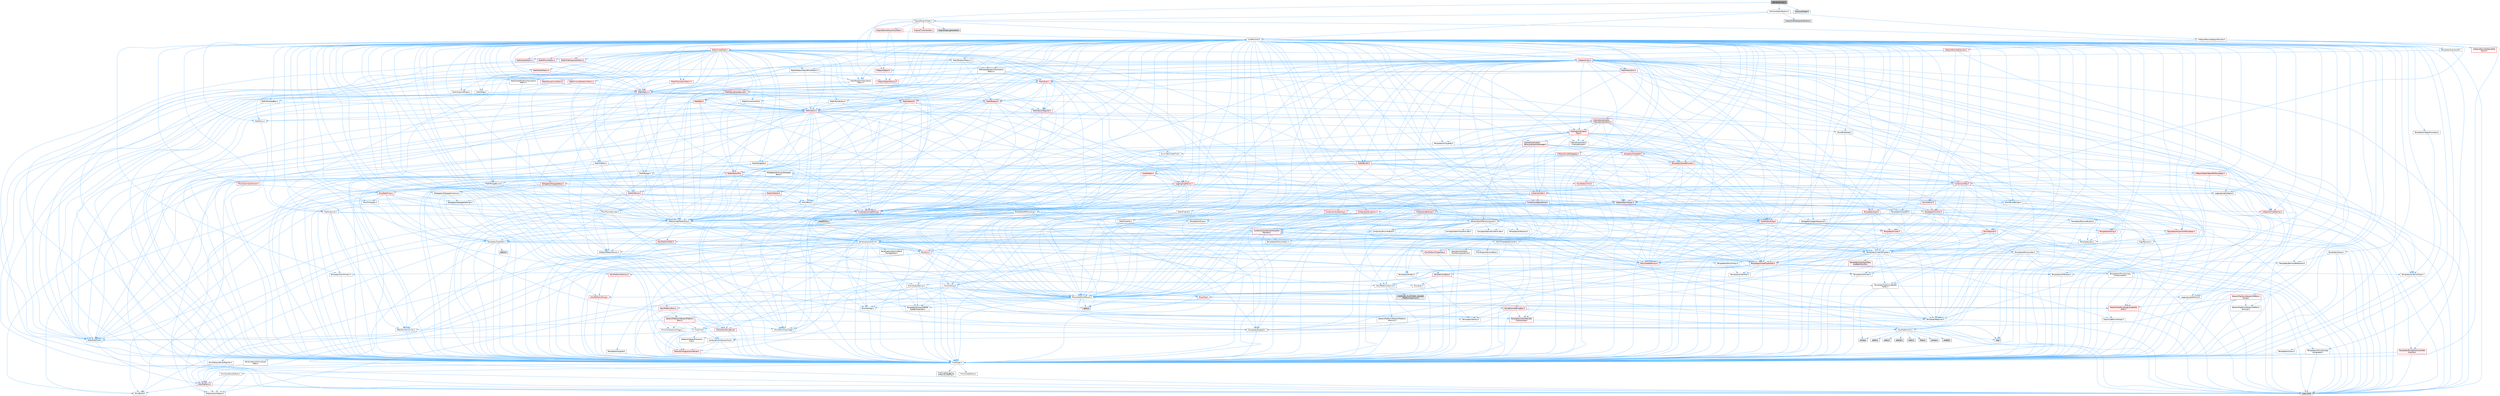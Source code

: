 digraph "WorldCollision.h"
{
 // INTERACTIVE_SVG=YES
 // LATEX_PDF_SIZE
  bgcolor="transparent";
  edge [fontname=Helvetica,fontsize=10,labelfontname=Helvetica,labelfontsize=10];
  node [fontname=Helvetica,fontsize=10,shape=box,height=0.2,width=0.4];
  Node1 [id="Node000001",label="WorldCollision.h",height=0.2,width=0.4,color="gray40", fillcolor="grey60", style="filled", fontcolor="black",tooltip=" "];
  Node1 -> Node2 [id="edge1_Node000001_Node000002",color="steelblue1",style="solid",tooltip=" "];
  Node2 [id="Node000002",label="Async/TaskGraphFwd.h",height=0.2,width=0.4,color="grey40", fillcolor="white", style="filled",URL="$d8/d71/TaskGraphFwd_8h.html",tooltip=" "];
  Node2 -> Node3 [id="edge2_Node000002_Node000003",color="steelblue1",style="solid",tooltip=" "];
  Node3 [id="Node000003",label="Templates/RefCounting.h",height=0.2,width=0.4,color="grey40", fillcolor="white", style="filled",URL="$d4/d7e/RefCounting_8h.html",tooltip=" "];
  Node3 -> Node4 [id="edge3_Node000003_Node000004",color="steelblue1",style="solid",tooltip=" "];
  Node4 [id="Node000004",label="CoreTypes.h",height=0.2,width=0.4,color="grey40", fillcolor="white", style="filled",URL="$dc/dec/CoreTypes_8h.html",tooltip=" "];
  Node4 -> Node5 [id="edge4_Node000004_Node000005",color="steelblue1",style="solid",tooltip=" "];
  Node5 [id="Node000005",label="HAL/Platform.h",height=0.2,width=0.4,color="red", fillcolor="#FFF0F0", style="filled",URL="$d9/dd0/Platform_8h.html",tooltip=" "];
  Node5 -> Node6 [id="edge5_Node000005_Node000006",color="steelblue1",style="solid",tooltip=" "];
  Node6 [id="Node000006",label="Misc/Build.h",height=0.2,width=0.4,color="grey40", fillcolor="white", style="filled",URL="$d3/dbb/Build_8h.html",tooltip=" "];
  Node5 -> Node8 [id="edge6_Node000005_Node000008",color="steelblue1",style="solid",tooltip=" "];
  Node8 [id="Node000008",label="type_traits",height=0.2,width=0.4,color="grey60", fillcolor="#E0E0E0", style="filled",tooltip=" "];
  Node5 -> Node9 [id="edge7_Node000005_Node000009",color="steelblue1",style="solid",tooltip=" "];
  Node9 [id="Node000009",label="PreprocessorHelpers.h",height=0.2,width=0.4,color="grey40", fillcolor="white", style="filled",URL="$db/ddb/PreprocessorHelpers_8h.html",tooltip=" "];
  Node4 -> Node15 [id="edge8_Node000004_Node000015",color="steelblue1",style="solid",tooltip=" "];
  Node15 [id="Node000015",label="ProfilingDebugging\l/UMemoryDefines.h",height=0.2,width=0.4,color="grey40", fillcolor="white", style="filled",URL="$d2/da2/UMemoryDefines_8h.html",tooltip=" "];
  Node4 -> Node16 [id="edge9_Node000004_Node000016",color="steelblue1",style="solid",tooltip=" "];
  Node16 [id="Node000016",label="Misc/CoreMiscDefines.h",height=0.2,width=0.4,color="grey40", fillcolor="white", style="filled",URL="$da/d38/CoreMiscDefines_8h.html",tooltip=" "];
  Node16 -> Node5 [id="edge10_Node000016_Node000005",color="steelblue1",style="solid",tooltip=" "];
  Node16 -> Node9 [id="edge11_Node000016_Node000009",color="steelblue1",style="solid",tooltip=" "];
  Node4 -> Node17 [id="edge12_Node000004_Node000017",color="steelblue1",style="solid",tooltip=" "];
  Node17 [id="Node000017",label="Misc/CoreDefines.h",height=0.2,width=0.4,color="grey40", fillcolor="white", style="filled",URL="$d3/dd2/CoreDefines_8h.html",tooltip=" "];
  Node3 -> Node18 [id="edge13_Node000003_Node000018",color="steelblue1",style="solid",tooltip=" "];
  Node18 [id="Node000018",label="AutoRTFM.h",height=0.2,width=0.4,color="grey60", fillcolor="#E0E0E0", style="filled",tooltip=" "];
  Node3 -> Node19 [id="edge14_Node000003_Node000019",color="steelblue1",style="solid",tooltip=" "];
  Node19 [id="Node000019",label="HAL/PlatformAtomics.h",height=0.2,width=0.4,color="grey40", fillcolor="white", style="filled",URL="$d3/d36/PlatformAtomics_8h.html",tooltip=" "];
  Node19 -> Node4 [id="edge15_Node000019_Node000004",color="steelblue1",style="solid",tooltip=" "];
  Node19 -> Node20 [id="edge16_Node000019_Node000020",color="steelblue1",style="solid",tooltip=" "];
  Node20 [id="Node000020",label="GenericPlatform/GenericPlatform\lAtomics.h",height=0.2,width=0.4,color="grey40", fillcolor="white", style="filled",URL="$da/d72/GenericPlatformAtomics_8h.html",tooltip=" "];
  Node20 -> Node4 [id="edge17_Node000020_Node000004",color="steelblue1",style="solid",tooltip=" "];
  Node19 -> Node21 [id="edge18_Node000019_Node000021",color="steelblue1",style="solid",tooltip=" "];
  Node21 [id="Node000021",label="COMPILED_PLATFORM_HEADER\l(PlatformAtomics.h)",height=0.2,width=0.4,color="grey60", fillcolor="#E0E0E0", style="filled",tooltip=" "];
  Node3 -> Node9 [id="edge19_Node000003_Node000009",color="steelblue1",style="solid",tooltip=" "];
  Node3 -> Node22 [id="edge20_Node000003_Node000022",color="steelblue1",style="solid",tooltip=" "];
  Node22 [id="Node000022",label="HAL/ThreadSafeCounter.h",height=0.2,width=0.4,color="grey40", fillcolor="white", style="filled",URL="$dc/dc9/ThreadSafeCounter_8h.html",tooltip=" "];
  Node22 -> Node4 [id="edge21_Node000022_Node000004",color="steelblue1",style="solid",tooltip=" "];
  Node22 -> Node19 [id="edge22_Node000022_Node000019",color="steelblue1",style="solid",tooltip=" "];
  Node3 -> Node23 [id="edge23_Node000003_Node000023",color="steelblue1",style="solid",tooltip=" "];
  Node23 [id="Node000023",label="Misc/AssertionMacros.h",height=0.2,width=0.4,color="grey40", fillcolor="white", style="filled",URL="$d0/dfa/AssertionMacros_8h.html",tooltip=" "];
  Node23 -> Node4 [id="edge24_Node000023_Node000004",color="steelblue1",style="solid",tooltip=" "];
  Node23 -> Node5 [id="edge25_Node000023_Node000005",color="steelblue1",style="solid",tooltip=" "];
  Node23 -> Node24 [id="edge26_Node000023_Node000024",color="steelblue1",style="solid",tooltip=" "];
  Node24 [id="Node000024",label="HAL/PlatformMisc.h",height=0.2,width=0.4,color="red", fillcolor="#FFF0F0", style="filled",URL="$d0/df5/PlatformMisc_8h.html",tooltip=" "];
  Node24 -> Node4 [id="edge27_Node000024_Node000004",color="steelblue1",style="solid",tooltip=" "];
  Node24 -> Node25 [id="edge28_Node000024_Node000025",color="steelblue1",style="solid",tooltip=" "];
  Node25 [id="Node000025",label="GenericPlatform/GenericPlatform\lMisc.h",height=0.2,width=0.4,color="red", fillcolor="#FFF0F0", style="filled",URL="$db/d9a/GenericPlatformMisc_8h.html",tooltip=" "];
  Node25 -> Node26 [id="edge29_Node000025_Node000026",color="steelblue1",style="solid",tooltip=" "];
  Node26 [id="Node000026",label="Containers/StringFwd.h",height=0.2,width=0.4,color="red", fillcolor="#FFF0F0", style="filled",URL="$df/d37/StringFwd_8h.html",tooltip=" "];
  Node26 -> Node4 [id="edge30_Node000026_Node000004",color="steelblue1",style="solid",tooltip=" "];
  Node26 -> Node29 [id="edge31_Node000026_Node000029",color="steelblue1",style="solid",tooltip=" "];
  Node29 [id="Node000029",label="Traits/IsContiguousContainer.h",height=0.2,width=0.4,color="red", fillcolor="#FFF0F0", style="filled",URL="$d5/d3c/IsContiguousContainer_8h.html",tooltip=" "];
  Node29 -> Node4 [id="edge32_Node000029_Node000004",color="steelblue1",style="solid",tooltip=" "];
  Node25 -> Node31 [id="edge33_Node000025_Node000031",color="steelblue1",style="solid",tooltip=" "];
  Node31 [id="Node000031",label="CoreFwd.h",height=0.2,width=0.4,color="grey40", fillcolor="white", style="filled",URL="$d1/d1e/CoreFwd_8h.html",tooltip=" "];
  Node31 -> Node4 [id="edge34_Node000031_Node000004",color="steelblue1",style="solid",tooltip=" "];
  Node31 -> Node32 [id="edge35_Node000031_Node000032",color="steelblue1",style="solid",tooltip=" "];
  Node32 [id="Node000032",label="Containers/ContainersFwd.h",height=0.2,width=0.4,color="grey40", fillcolor="white", style="filled",URL="$d4/d0a/ContainersFwd_8h.html",tooltip=" "];
  Node32 -> Node5 [id="edge36_Node000032_Node000005",color="steelblue1",style="solid",tooltip=" "];
  Node32 -> Node4 [id="edge37_Node000032_Node000004",color="steelblue1",style="solid",tooltip=" "];
  Node32 -> Node29 [id="edge38_Node000032_Node000029",color="steelblue1",style="solid",tooltip=" "];
  Node31 -> Node33 [id="edge39_Node000031_Node000033",color="steelblue1",style="solid",tooltip=" "];
  Node33 [id="Node000033",label="Math/MathFwd.h",height=0.2,width=0.4,color="grey40", fillcolor="white", style="filled",URL="$d2/d10/MathFwd_8h.html",tooltip=" "];
  Node33 -> Node5 [id="edge40_Node000033_Node000005",color="steelblue1",style="solid",tooltip=" "];
  Node31 -> Node34 [id="edge41_Node000031_Node000034",color="steelblue1",style="solid",tooltip=" "];
  Node34 [id="Node000034",label="UObject/UObjectHierarchy\lFwd.h",height=0.2,width=0.4,color="grey40", fillcolor="white", style="filled",URL="$d3/d13/UObjectHierarchyFwd_8h.html",tooltip=" "];
  Node25 -> Node4 [id="edge42_Node000025_Node000004",color="steelblue1",style="solid",tooltip=" "];
  Node25 -> Node36 [id="edge43_Node000025_Node000036",color="steelblue1",style="solid",tooltip=" "];
  Node36 [id="Node000036",label="HAL/PlatformCrt.h",height=0.2,width=0.4,color="grey40", fillcolor="white", style="filled",URL="$d8/d75/PlatformCrt_8h.html",tooltip=" "];
  Node36 -> Node37 [id="edge44_Node000036_Node000037",color="steelblue1",style="solid",tooltip=" "];
  Node37 [id="Node000037",label="new",height=0.2,width=0.4,color="grey60", fillcolor="#E0E0E0", style="filled",tooltip=" "];
  Node36 -> Node38 [id="edge45_Node000036_Node000038",color="steelblue1",style="solid",tooltip=" "];
  Node38 [id="Node000038",label="wchar.h",height=0.2,width=0.4,color="grey60", fillcolor="#E0E0E0", style="filled",tooltip=" "];
  Node36 -> Node39 [id="edge46_Node000036_Node000039",color="steelblue1",style="solid",tooltip=" "];
  Node39 [id="Node000039",label="stddef.h",height=0.2,width=0.4,color="grey60", fillcolor="#E0E0E0", style="filled",tooltip=" "];
  Node36 -> Node40 [id="edge47_Node000036_Node000040",color="steelblue1",style="solid",tooltip=" "];
  Node40 [id="Node000040",label="stdlib.h",height=0.2,width=0.4,color="grey60", fillcolor="#E0E0E0", style="filled",tooltip=" "];
  Node36 -> Node41 [id="edge48_Node000036_Node000041",color="steelblue1",style="solid",tooltip=" "];
  Node41 [id="Node000041",label="stdio.h",height=0.2,width=0.4,color="grey60", fillcolor="#E0E0E0", style="filled",tooltip=" "];
  Node36 -> Node42 [id="edge49_Node000036_Node000042",color="steelblue1",style="solid",tooltip=" "];
  Node42 [id="Node000042",label="stdarg.h",height=0.2,width=0.4,color="grey60", fillcolor="#E0E0E0", style="filled",tooltip=" "];
  Node36 -> Node43 [id="edge50_Node000036_Node000043",color="steelblue1",style="solid",tooltip=" "];
  Node43 [id="Node000043",label="math.h",height=0.2,width=0.4,color="grey60", fillcolor="#E0E0E0", style="filled",tooltip=" "];
  Node36 -> Node44 [id="edge51_Node000036_Node000044",color="steelblue1",style="solid",tooltip=" "];
  Node44 [id="Node000044",label="float.h",height=0.2,width=0.4,color="grey60", fillcolor="#E0E0E0", style="filled",tooltip=" "];
  Node36 -> Node45 [id="edge52_Node000036_Node000045",color="steelblue1",style="solid",tooltip=" "];
  Node45 [id="Node000045",label="string.h",height=0.2,width=0.4,color="grey60", fillcolor="#E0E0E0", style="filled",tooltip=" "];
  Node25 -> Node46 [id="edge53_Node000025_Node000046",color="steelblue1",style="solid",tooltip=" "];
  Node46 [id="Node000046",label="Math/NumericLimits.h",height=0.2,width=0.4,color="grey40", fillcolor="white", style="filled",URL="$df/d1b/NumericLimits_8h.html",tooltip=" "];
  Node46 -> Node4 [id="edge54_Node000046_Node000004",color="steelblue1",style="solid",tooltip=" "];
  Node25 -> Node47 [id="edge55_Node000025_Node000047",color="steelblue1",style="solid",tooltip=" "];
  Node47 [id="Node000047",label="Misc/CompressionFlags.h",height=0.2,width=0.4,color="grey40", fillcolor="white", style="filled",URL="$d9/d76/CompressionFlags_8h.html",tooltip=" "];
  Node25 -> Node48 [id="edge56_Node000025_Node000048",color="steelblue1",style="solid",tooltip=" "];
  Node48 [id="Node000048",label="Misc/EnumClassFlags.h",height=0.2,width=0.4,color="grey40", fillcolor="white", style="filled",URL="$d8/de7/EnumClassFlags_8h.html",tooltip=" "];
  Node23 -> Node9 [id="edge57_Node000023_Node000009",color="steelblue1",style="solid",tooltip=" "];
  Node23 -> Node57 [id="edge58_Node000023_Node000057",color="steelblue1",style="solid",tooltip=" "];
  Node57 [id="Node000057",label="Templates/EnableIf.h",height=0.2,width=0.4,color="grey40", fillcolor="white", style="filled",URL="$d7/d60/EnableIf_8h.html",tooltip=" "];
  Node57 -> Node4 [id="edge59_Node000057_Node000004",color="steelblue1",style="solid",tooltip=" "];
  Node23 -> Node58 [id="edge60_Node000023_Node000058",color="steelblue1",style="solid",tooltip=" "];
  Node58 [id="Node000058",label="Templates/IsArrayOrRefOf\lTypeByPredicate.h",height=0.2,width=0.4,color="grey40", fillcolor="white", style="filled",URL="$d6/da1/IsArrayOrRefOfTypeByPredicate_8h.html",tooltip=" "];
  Node58 -> Node4 [id="edge61_Node000058_Node000004",color="steelblue1",style="solid",tooltip=" "];
  Node23 -> Node59 [id="edge62_Node000023_Node000059",color="steelblue1",style="solid",tooltip=" "];
  Node59 [id="Node000059",label="Templates/IsValidVariadic\lFunctionArg.h",height=0.2,width=0.4,color="red", fillcolor="#FFF0F0", style="filled",URL="$d0/dc8/IsValidVariadicFunctionArg_8h.html",tooltip=" "];
  Node59 -> Node4 [id="edge63_Node000059_Node000004",color="steelblue1",style="solid",tooltip=" "];
  Node59 -> Node8 [id="edge64_Node000059_Node000008",color="steelblue1",style="solid",tooltip=" "];
  Node23 -> Node61 [id="edge65_Node000023_Node000061",color="steelblue1",style="solid",tooltip=" "];
  Node61 [id="Node000061",label="Traits/IsCharEncodingCompatible\lWith.h",height=0.2,width=0.4,color="red", fillcolor="#FFF0F0", style="filled",URL="$df/dd1/IsCharEncodingCompatibleWith_8h.html",tooltip=" "];
  Node61 -> Node8 [id="edge66_Node000061_Node000008",color="steelblue1",style="solid",tooltip=" "];
  Node23 -> Node63 [id="edge67_Node000023_Node000063",color="steelblue1",style="solid",tooltip=" "];
  Node63 [id="Node000063",label="Misc/VarArgs.h",height=0.2,width=0.4,color="grey40", fillcolor="white", style="filled",URL="$d5/d6f/VarArgs_8h.html",tooltip=" "];
  Node63 -> Node4 [id="edge68_Node000063_Node000004",color="steelblue1",style="solid",tooltip=" "];
  Node23 -> Node64 [id="edge69_Node000023_Node000064",color="steelblue1",style="solid",tooltip=" "];
  Node64 [id="Node000064",label="String/FormatStringSan.h",height=0.2,width=0.4,color="red", fillcolor="#FFF0F0", style="filled",URL="$d3/d8b/FormatStringSan_8h.html",tooltip=" "];
  Node64 -> Node8 [id="edge70_Node000064_Node000008",color="steelblue1",style="solid",tooltip=" "];
  Node64 -> Node4 [id="edge71_Node000064_Node000004",color="steelblue1",style="solid",tooltip=" "];
  Node64 -> Node65 [id="edge72_Node000064_Node000065",color="steelblue1",style="solid",tooltip=" "];
  Node65 [id="Node000065",label="Templates/Requires.h",height=0.2,width=0.4,color="grey40", fillcolor="white", style="filled",URL="$dc/d96/Requires_8h.html",tooltip=" "];
  Node65 -> Node57 [id="edge73_Node000065_Node000057",color="steelblue1",style="solid",tooltip=" "];
  Node65 -> Node8 [id="edge74_Node000065_Node000008",color="steelblue1",style="solid",tooltip=" "];
  Node64 -> Node66 [id="edge75_Node000064_Node000066",color="steelblue1",style="solid",tooltip=" "];
  Node66 [id="Node000066",label="Templates/Identity.h",height=0.2,width=0.4,color="grey40", fillcolor="white", style="filled",URL="$d0/dd5/Identity_8h.html",tooltip=" "];
  Node64 -> Node59 [id="edge76_Node000064_Node000059",color="steelblue1",style="solid",tooltip=" "];
  Node64 -> Node32 [id="edge77_Node000064_Node000032",color="steelblue1",style="solid",tooltip=" "];
  Node23 -> Node70 [id="edge78_Node000023_Node000070",color="steelblue1",style="solid",tooltip=" "];
  Node70 [id="Node000070",label="atomic",height=0.2,width=0.4,color="grey60", fillcolor="#E0E0E0", style="filled",tooltip=" "];
  Node3 -> Node6 [id="edge79_Node000003_Node000006",color="steelblue1",style="solid",tooltip=" "];
  Node3 -> Node71 [id="edge80_Node000003_Node000071",color="steelblue1",style="solid",tooltip=" "];
  Node71 [id="Node000071",label="Serialization/Archive.h",height=0.2,width=0.4,color="grey40", fillcolor="white", style="filled",URL="$d7/d3b/Archive_8h.html",tooltip=" "];
  Node71 -> Node31 [id="edge81_Node000071_Node000031",color="steelblue1",style="solid",tooltip=" "];
  Node71 -> Node4 [id="edge82_Node000071_Node000004",color="steelblue1",style="solid",tooltip=" "];
  Node71 -> Node72 [id="edge83_Node000071_Node000072",color="steelblue1",style="solid",tooltip=" "];
  Node72 [id="Node000072",label="HAL/PlatformProperties.h",height=0.2,width=0.4,color="red", fillcolor="#FFF0F0", style="filled",URL="$d9/db0/PlatformProperties_8h.html",tooltip=" "];
  Node72 -> Node4 [id="edge84_Node000072_Node000004",color="steelblue1",style="solid",tooltip=" "];
  Node71 -> Node75 [id="edge85_Node000071_Node000075",color="steelblue1",style="solid",tooltip=" "];
  Node75 [id="Node000075",label="Internationalization\l/TextNamespaceFwd.h",height=0.2,width=0.4,color="grey40", fillcolor="white", style="filled",URL="$d8/d97/TextNamespaceFwd_8h.html",tooltip=" "];
  Node75 -> Node4 [id="edge86_Node000075_Node000004",color="steelblue1",style="solid",tooltip=" "];
  Node71 -> Node33 [id="edge87_Node000071_Node000033",color="steelblue1",style="solid",tooltip=" "];
  Node71 -> Node23 [id="edge88_Node000071_Node000023",color="steelblue1",style="solid",tooltip=" "];
  Node71 -> Node6 [id="edge89_Node000071_Node000006",color="steelblue1",style="solid",tooltip=" "];
  Node71 -> Node47 [id="edge90_Node000071_Node000047",color="steelblue1",style="solid",tooltip=" "];
  Node71 -> Node76 [id="edge91_Node000071_Node000076",color="steelblue1",style="solid",tooltip=" "];
  Node76 [id="Node000076",label="Misc/EngineVersionBase.h",height=0.2,width=0.4,color="grey40", fillcolor="white", style="filled",URL="$d5/d2b/EngineVersionBase_8h.html",tooltip=" "];
  Node76 -> Node4 [id="edge92_Node000076_Node000004",color="steelblue1",style="solid",tooltip=" "];
  Node71 -> Node63 [id="edge93_Node000071_Node000063",color="steelblue1",style="solid",tooltip=" "];
  Node71 -> Node77 [id="edge94_Node000071_Node000077",color="steelblue1",style="solid",tooltip=" "];
  Node77 [id="Node000077",label="Serialization/ArchiveCook\lData.h",height=0.2,width=0.4,color="grey40", fillcolor="white", style="filled",URL="$dc/db6/ArchiveCookData_8h.html",tooltip=" "];
  Node77 -> Node5 [id="edge95_Node000077_Node000005",color="steelblue1",style="solid",tooltip=" "];
  Node71 -> Node78 [id="edge96_Node000071_Node000078",color="steelblue1",style="solid",tooltip=" "];
  Node78 [id="Node000078",label="Serialization/ArchiveSave\lPackageData.h",height=0.2,width=0.4,color="grey40", fillcolor="white", style="filled",URL="$d1/d37/ArchiveSavePackageData_8h.html",tooltip=" "];
  Node71 -> Node57 [id="edge97_Node000071_Node000057",color="steelblue1",style="solid",tooltip=" "];
  Node71 -> Node58 [id="edge98_Node000071_Node000058",color="steelblue1",style="solid",tooltip=" "];
  Node71 -> Node79 [id="edge99_Node000071_Node000079",color="steelblue1",style="solid",tooltip=" "];
  Node79 [id="Node000079",label="Templates/IsEnumClass.h",height=0.2,width=0.4,color="grey40", fillcolor="white", style="filled",URL="$d7/d15/IsEnumClass_8h.html",tooltip=" "];
  Node79 -> Node4 [id="edge100_Node000079_Node000004",color="steelblue1",style="solid",tooltip=" "];
  Node79 -> Node80 [id="edge101_Node000079_Node000080",color="steelblue1",style="solid",tooltip=" "];
  Node80 [id="Node000080",label="Templates/AndOrNot.h",height=0.2,width=0.4,color="grey40", fillcolor="white", style="filled",URL="$db/d0a/AndOrNot_8h.html",tooltip=" "];
  Node80 -> Node4 [id="edge102_Node000080_Node000004",color="steelblue1",style="solid",tooltip=" "];
  Node71 -> Node81 [id="edge103_Node000071_Node000081",color="steelblue1",style="solid",tooltip=" "];
  Node81 [id="Node000081",label="Templates/IsSigned.h",height=0.2,width=0.4,color="grey40", fillcolor="white", style="filled",URL="$d8/dd8/IsSigned_8h.html",tooltip=" "];
  Node81 -> Node4 [id="edge104_Node000081_Node000004",color="steelblue1",style="solid",tooltip=" "];
  Node71 -> Node59 [id="edge105_Node000071_Node000059",color="steelblue1",style="solid",tooltip=" "];
  Node71 -> Node82 [id="edge106_Node000071_Node000082",color="steelblue1",style="solid",tooltip=" "];
  Node82 [id="Node000082",label="Templates/UnrealTemplate.h",height=0.2,width=0.4,color="grey40", fillcolor="white", style="filled",URL="$d4/d24/UnrealTemplate_8h.html",tooltip=" "];
  Node82 -> Node4 [id="edge107_Node000082_Node000004",color="steelblue1",style="solid",tooltip=" "];
  Node82 -> Node83 [id="edge108_Node000082_Node000083",color="steelblue1",style="solid",tooltip=" "];
  Node83 [id="Node000083",label="Templates/IsPointer.h",height=0.2,width=0.4,color="grey40", fillcolor="white", style="filled",URL="$d7/d05/IsPointer_8h.html",tooltip=" "];
  Node83 -> Node4 [id="edge109_Node000083_Node000004",color="steelblue1",style="solid",tooltip=" "];
  Node82 -> Node84 [id="edge110_Node000082_Node000084",color="steelblue1",style="solid",tooltip=" "];
  Node84 [id="Node000084",label="HAL/UnrealMemory.h",height=0.2,width=0.4,color="red", fillcolor="#FFF0F0", style="filled",URL="$d9/d96/UnrealMemory_8h.html",tooltip=" "];
  Node84 -> Node4 [id="edge111_Node000084_Node000004",color="steelblue1",style="solid",tooltip=" "];
  Node84 -> Node88 [id="edge112_Node000084_Node000088",color="steelblue1",style="solid",tooltip=" "];
  Node88 [id="Node000088",label="HAL/MemoryBase.h",height=0.2,width=0.4,color="red", fillcolor="#FFF0F0", style="filled",URL="$d6/d9f/MemoryBase_8h.html",tooltip=" "];
  Node88 -> Node4 [id="edge113_Node000088_Node000004",color="steelblue1",style="solid",tooltip=" "];
  Node88 -> Node19 [id="edge114_Node000088_Node000019",color="steelblue1",style="solid",tooltip=" "];
  Node88 -> Node36 [id="edge115_Node000088_Node000036",color="steelblue1",style="solid",tooltip=" "];
  Node88 -> Node89 [id="edge116_Node000088_Node000089",color="steelblue1",style="solid",tooltip=" "];
  Node89 [id="Node000089",label="Misc/Exec.h",height=0.2,width=0.4,color="grey40", fillcolor="white", style="filled",URL="$de/ddb/Exec_8h.html",tooltip=" "];
  Node89 -> Node4 [id="edge117_Node000089_Node000004",color="steelblue1",style="solid",tooltip=" "];
  Node89 -> Node23 [id="edge118_Node000089_Node000023",color="steelblue1",style="solid",tooltip=" "];
  Node88 -> Node90 [id="edge119_Node000088_Node000090",color="steelblue1",style="solid",tooltip=" "];
  Node90 [id="Node000090",label="Misc/OutputDevice.h",height=0.2,width=0.4,color="grey40", fillcolor="white", style="filled",URL="$d7/d32/OutputDevice_8h.html",tooltip=" "];
  Node90 -> Node31 [id="edge120_Node000090_Node000031",color="steelblue1",style="solid",tooltip=" "];
  Node90 -> Node4 [id="edge121_Node000090_Node000004",color="steelblue1",style="solid",tooltip=" "];
  Node90 -> Node91 [id="edge122_Node000090_Node000091",color="steelblue1",style="solid",tooltip=" "];
  Node91 [id="Node000091",label="Logging/LogVerbosity.h",height=0.2,width=0.4,color="grey40", fillcolor="white", style="filled",URL="$d2/d8f/LogVerbosity_8h.html",tooltip=" "];
  Node91 -> Node4 [id="edge123_Node000091_Node000004",color="steelblue1",style="solid",tooltip=" "];
  Node90 -> Node63 [id="edge124_Node000090_Node000063",color="steelblue1",style="solid",tooltip=" "];
  Node90 -> Node58 [id="edge125_Node000090_Node000058",color="steelblue1",style="solid",tooltip=" "];
  Node90 -> Node59 [id="edge126_Node000090_Node000059",color="steelblue1",style="solid",tooltip=" "];
  Node90 -> Node61 [id="edge127_Node000090_Node000061",color="steelblue1",style="solid",tooltip=" "];
  Node84 -> Node99 [id="edge128_Node000084_Node000099",color="steelblue1",style="solid",tooltip=" "];
  Node99 [id="Node000099",label="HAL/PlatformMemory.h",height=0.2,width=0.4,color="red", fillcolor="#FFF0F0", style="filled",URL="$de/d68/PlatformMemory_8h.html",tooltip=" "];
  Node99 -> Node4 [id="edge129_Node000099_Node000004",color="steelblue1",style="solid",tooltip=" "];
  Node84 -> Node83 [id="edge130_Node000084_Node000083",color="steelblue1",style="solid",tooltip=" "];
  Node82 -> Node102 [id="edge131_Node000082_Node000102",color="steelblue1",style="solid",tooltip=" "];
  Node102 [id="Node000102",label="Templates/CopyQualifiers\lAndRefsFromTo.h",height=0.2,width=0.4,color="red", fillcolor="#FFF0F0", style="filled",URL="$d3/db3/CopyQualifiersAndRefsFromTo_8h.html",tooltip=" "];
  Node82 -> Node104 [id="edge132_Node000082_Node000104",color="steelblue1",style="solid",tooltip=" "];
  Node104 [id="Node000104",label="Templates/UnrealTypeTraits.h",height=0.2,width=0.4,color="red", fillcolor="#FFF0F0", style="filled",URL="$d2/d2d/UnrealTypeTraits_8h.html",tooltip=" "];
  Node104 -> Node4 [id="edge133_Node000104_Node000004",color="steelblue1",style="solid",tooltip=" "];
  Node104 -> Node83 [id="edge134_Node000104_Node000083",color="steelblue1",style="solid",tooltip=" "];
  Node104 -> Node23 [id="edge135_Node000104_Node000023",color="steelblue1",style="solid",tooltip=" "];
  Node104 -> Node80 [id="edge136_Node000104_Node000080",color="steelblue1",style="solid",tooltip=" "];
  Node104 -> Node57 [id="edge137_Node000104_Node000057",color="steelblue1",style="solid",tooltip=" "];
  Node104 -> Node105 [id="edge138_Node000104_Node000105",color="steelblue1",style="solid",tooltip=" "];
  Node105 [id="Node000105",label="Templates/IsArithmetic.h",height=0.2,width=0.4,color="grey40", fillcolor="white", style="filled",URL="$d2/d5d/IsArithmetic_8h.html",tooltip=" "];
  Node105 -> Node4 [id="edge139_Node000105_Node000004",color="steelblue1",style="solid",tooltip=" "];
  Node104 -> Node106 [id="edge140_Node000104_Node000106",color="steelblue1",style="solid",tooltip=" "];
  Node106 [id="Node000106",label="Templates/Models.h",height=0.2,width=0.4,color="grey40", fillcolor="white", style="filled",URL="$d3/d0c/Models_8h.html",tooltip=" "];
  Node106 -> Node66 [id="edge141_Node000106_Node000066",color="steelblue1",style="solid",tooltip=" "];
  Node104 -> Node107 [id="edge142_Node000104_Node000107",color="steelblue1",style="solid",tooltip=" "];
  Node107 [id="Node000107",label="Templates/IsPODType.h",height=0.2,width=0.4,color="grey40", fillcolor="white", style="filled",URL="$d7/db1/IsPODType_8h.html",tooltip=" "];
  Node107 -> Node4 [id="edge143_Node000107_Node000004",color="steelblue1",style="solid",tooltip=" "];
  Node104 -> Node108 [id="edge144_Node000104_Node000108",color="steelblue1",style="solid",tooltip=" "];
  Node108 [id="Node000108",label="Templates/IsUECoreType.h",height=0.2,width=0.4,color="grey40", fillcolor="white", style="filled",URL="$d1/db8/IsUECoreType_8h.html",tooltip=" "];
  Node108 -> Node4 [id="edge145_Node000108_Node000004",color="steelblue1",style="solid",tooltip=" "];
  Node108 -> Node8 [id="edge146_Node000108_Node000008",color="steelblue1",style="solid",tooltip=" "];
  Node104 -> Node96 [id="edge147_Node000104_Node000096",color="steelblue1",style="solid",tooltip=" "];
  Node96 [id="Node000096",label="Templates/IsTriviallyCopy\lConstructible.h",height=0.2,width=0.4,color="grey40", fillcolor="white", style="filled",URL="$d3/d78/IsTriviallyCopyConstructible_8h.html",tooltip=" "];
  Node96 -> Node4 [id="edge148_Node000096_Node000004",color="steelblue1",style="solid",tooltip=" "];
  Node96 -> Node8 [id="edge149_Node000096_Node000008",color="steelblue1",style="solid",tooltip=" "];
  Node82 -> Node109 [id="edge150_Node000082_Node000109",color="steelblue1",style="solid",tooltip=" "];
  Node109 [id="Node000109",label="Templates/RemoveReference.h",height=0.2,width=0.4,color="grey40", fillcolor="white", style="filled",URL="$da/dbe/RemoveReference_8h.html",tooltip=" "];
  Node109 -> Node4 [id="edge151_Node000109_Node000004",color="steelblue1",style="solid",tooltip=" "];
  Node82 -> Node65 [id="edge152_Node000082_Node000065",color="steelblue1",style="solid",tooltip=" "];
  Node82 -> Node110 [id="edge153_Node000082_Node000110",color="steelblue1",style="solid",tooltip=" "];
  Node110 [id="Node000110",label="Templates/TypeCompatible\lBytes.h",height=0.2,width=0.4,color="grey40", fillcolor="white", style="filled",URL="$df/d0a/TypeCompatibleBytes_8h.html",tooltip=" "];
  Node110 -> Node4 [id="edge154_Node000110_Node000004",color="steelblue1",style="solid",tooltip=" "];
  Node110 -> Node45 [id="edge155_Node000110_Node000045",color="steelblue1",style="solid",tooltip=" "];
  Node110 -> Node37 [id="edge156_Node000110_Node000037",color="steelblue1",style="solid",tooltip=" "];
  Node110 -> Node8 [id="edge157_Node000110_Node000008",color="steelblue1",style="solid",tooltip=" "];
  Node82 -> Node66 [id="edge158_Node000082_Node000066",color="steelblue1",style="solid",tooltip=" "];
  Node82 -> Node29 [id="edge159_Node000082_Node000029",color="steelblue1",style="solid",tooltip=" "];
  Node82 -> Node111 [id="edge160_Node000082_Node000111",color="steelblue1",style="solid",tooltip=" "];
  Node111 [id="Node000111",label="Traits/UseBitwiseSwap.h",height=0.2,width=0.4,color="grey40", fillcolor="white", style="filled",URL="$db/df3/UseBitwiseSwap_8h.html",tooltip=" "];
  Node111 -> Node4 [id="edge161_Node000111_Node000004",color="steelblue1",style="solid",tooltip=" "];
  Node111 -> Node8 [id="edge162_Node000111_Node000008",color="steelblue1",style="solid",tooltip=" "];
  Node82 -> Node8 [id="edge163_Node000082_Node000008",color="steelblue1",style="solid",tooltip=" "];
  Node71 -> Node61 [id="edge164_Node000071_Node000061",color="steelblue1",style="solid",tooltip=" "];
  Node71 -> Node112 [id="edge165_Node000071_Node000112",color="steelblue1",style="solid",tooltip=" "];
  Node112 [id="Node000112",label="UObject/ObjectVersion.h",height=0.2,width=0.4,color="grey40", fillcolor="white", style="filled",URL="$da/d63/ObjectVersion_8h.html",tooltip=" "];
  Node112 -> Node4 [id="edge166_Node000112_Node000004",color="steelblue1",style="solid",tooltip=" "];
  Node3 -> Node113 [id="edge167_Node000003_Node000113",color="steelblue1",style="solid",tooltip=" "];
  Node113 [id="Node000113",label="Serialization/MemoryLayout.h",height=0.2,width=0.4,color="grey40", fillcolor="white", style="filled",URL="$d7/d66/MemoryLayout_8h.html",tooltip=" "];
  Node113 -> Node114 [id="edge168_Node000113_Node000114",color="steelblue1",style="solid",tooltip=" "];
  Node114 [id="Node000114",label="Concepts/StaticClassProvider.h",height=0.2,width=0.4,color="grey40", fillcolor="white", style="filled",URL="$dd/d83/StaticClassProvider_8h.html",tooltip=" "];
  Node113 -> Node115 [id="edge169_Node000113_Node000115",color="steelblue1",style="solid",tooltip=" "];
  Node115 [id="Node000115",label="Concepts/StaticStructProvider.h",height=0.2,width=0.4,color="grey40", fillcolor="white", style="filled",URL="$d5/d77/StaticStructProvider_8h.html",tooltip=" "];
  Node113 -> Node116 [id="edge170_Node000113_Node000116",color="steelblue1",style="solid",tooltip=" "];
  Node116 [id="Node000116",label="Containers/EnumAsByte.h",height=0.2,width=0.4,color="grey40", fillcolor="white", style="filled",URL="$d6/d9a/EnumAsByte_8h.html",tooltip=" "];
  Node116 -> Node4 [id="edge171_Node000116_Node000004",color="steelblue1",style="solid",tooltip=" "];
  Node116 -> Node107 [id="edge172_Node000116_Node000107",color="steelblue1",style="solid",tooltip=" "];
  Node116 -> Node117 [id="edge173_Node000116_Node000117",color="steelblue1",style="solid",tooltip=" "];
  Node117 [id="Node000117",label="Templates/TypeHash.h",height=0.2,width=0.4,color="grey40", fillcolor="white", style="filled",URL="$d1/d62/TypeHash_8h.html",tooltip=" "];
  Node117 -> Node4 [id="edge174_Node000117_Node000004",color="steelblue1",style="solid",tooltip=" "];
  Node117 -> Node65 [id="edge175_Node000117_Node000065",color="steelblue1",style="solid",tooltip=" "];
  Node117 -> Node118 [id="edge176_Node000117_Node000118",color="steelblue1",style="solid",tooltip=" "];
  Node118 [id="Node000118",label="Misc/Crc.h",height=0.2,width=0.4,color="red", fillcolor="#FFF0F0", style="filled",URL="$d4/dd2/Crc_8h.html",tooltip=" "];
  Node118 -> Node4 [id="edge177_Node000118_Node000004",color="steelblue1",style="solid",tooltip=" "];
  Node118 -> Node86 [id="edge178_Node000118_Node000086",color="steelblue1",style="solid",tooltip=" "];
  Node86 [id="Node000086",label="HAL/PlatformString.h",height=0.2,width=0.4,color="red", fillcolor="#FFF0F0", style="filled",URL="$db/db5/PlatformString_8h.html",tooltip=" "];
  Node86 -> Node4 [id="edge179_Node000086_Node000004",color="steelblue1",style="solid",tooltip=" "];
  Node118 -> Node23 [id="edge180_Node000118_Node000023",color="steelblue1",style="solid",tooltip=" "];
  Node118 -> Node119 [id="edge181_Node000118_Node000119",color="steelblue1",style="solid",tooltip=" "];
  Node119 [id="Node000119",label="Misc/CString.h",height=0.2,width=0.4,color="grey40", fillcolor="white", style="filled",URL="$d2/d49/CString_8h.html",tooltip=" "];
  Node119 -> Node4 [id="edge182_Node000119_Node000004",color="steelblue1",style="solid",tooltip=" "];
  Node119 -> Node36 [id="edge183_Node000119_Node000036",color="steelblue1",style="solid",tooltip=" "];
  Node119 -> Node86 [id="edge184_Node000119_Node000086",color="steelblue1",style="solid",tooltip=" "];
  Node119 -> Node23 [id="edge185_Node000119_Node000023",color="steelblue1",style="solid",tooltip=" "];
  Node119 -> Node120 [id="edge186_Node000119_Node000120",color="steelblue1",style="solid",tooltip=" "];
  Node120 [id="Node000120",label="Misc/Char.h",height=0.2,width=0.4,color="red", fillcolor="#FFF0F0", style="filled",URL="$d0/d58/Char_8h.html",tooltip=" "];
  Node120 -> Node4 [id="edge187_Node000120_Node000004",color="steelblue1",style="solid",tooltip=" "];
  Node120 -> Node8 [id="edge188_Node000120_Node000008",color="steelblue1",style="solid",tooltip=" "];
  Node119 -> Node63 [id="edge189_Node000119_Node000063",color="steelblue1",style="solid",tooltip=" "];
  Node119 -> Node58 [id="edge190_Node000119_Node000058",color="steelblue1",style="solid",tooltip=" "];
  Node119 -> Node59 [id="edge191_Node000119_Node000059",color="steelblue1",style="solid",tooltip=" "];
  Node119 -> Node61 [id="edge192_Node000119_Node000061",color="steelblue1",style="solid",tooltip=" "];
  Node118 -> Node120 [id="edge193_Node000118_Node000120",color="steelblue1",style="solid",tooltip=" "];
  Node118 -> Node104 [id="edge194_Node000118_Node000104",color="steelblue1",style="solid",tooltip=" "];
  Node117 -> Node123 [id="edge195_Node000117_Node000123",color="steelblue1",style="solid",tooltip=" "];
  Node123 [id="Node000123",label="stdint.h",height=0.2,width=0.4,color="grey60", fillcolor="#E0E0E0", style="filled",tooltip=" "];
  Node117 -> Node8 [id="edge196_Node000117_Node000008",color="steelblue1",style="solid",tooltip=" "];
  Node113 -> Node26 [id="edge197_Node000113_Node000026",color="steelblue1",style="solid",tooltip=" "];
  Node113 -> Node84 [id="edge198_Node000113_Node000084",color="steelblue1",style="solid",tooltip=" "];
  Node113 -> Node124 [id="edge199_Node000113_Node000124",color="steelblue1",style="solid",tooltip=" "];
  Node124 [id="Node000124",label="Misc/DelayedAutoRegister.h",height=0.2,width=0.4,color="grey40", fillcolor="white", style="filled",URL="$d1/dda/DelayedAutoRegister_8h.html",tooltip=" "];
  Node124 -> Node5 [id="edge200_Node000124_Node000005",color="steelblue1",style="solid",tooltip=" "];
  Node113 -> Node57 [id="edge201_Node000113_Node000057",color="steelblue1",style="solid",tooltip=" "];
  Node113 -> Node125 [id="edge202_Node000113_Node000125",color="steelblue1",style="solid",tooltip=" "];
  Node125 [id="Node000125",label="Templates/IsAbstract.h",height=0.2,width=0.4,color="grey40", fillcolor="white", style="filled",URL="$d8/db7/IsAbstract_8h.html",tooltip=" "];
  Node113 -> Node126 [id="edge203_Node000113_Node000126",color="steelblue1",style="solid",tooltip=" "];
  Node126 [id="Node000126",label="Templates/IsPolymorphic.h",height=0.2,width=0.4,color="grey40", fillcolor="white", style="filled",URL="$dc/d20/IsPolymorphic_8h.html",tooltip=" "];
  Node113 -> Node106 [id="edge204_Node000113_Node000106",color="steelblue1",style="solid",tooltip=" "];
  Node113 -> Node82 [id="edge205_Node000113_Node000082",color="steelblue1",style="solid",tooltip=" "];
  Node3 -> Node65 [id="edge206_Node000003_Node000065",color="steelblue1",style="solid",tooltip=" "];
  Node3 -> Node117 [id="edge207_Node000003_Node000117",color="steelblue1",style="solid",tooltip=" "];
  Node3 -> Node82 [id="edge208_Node000003_Node000082",color="steelblue1",style="solid",tooltip=" "];
  Node3 -> Node70 [id="edge209_Node000003_Node000070",color="steelblue1",style="solid",tooltip=" "];
  Node3 -> Node8 [id="edge210_Node000003_Node000008",color="steelblue1",style="solid",tooltip=" "];
  Node1 -> Node127 [id="edge211_Node000001_Node000127",color="steelblue1",style="solid",tooltip=" "];
  Node127 [id="Node000127",label="CollisionQueryParams.h",height=0.2,width=0.4,color="grey40", fillcolor="white", style="filled",URL="$d0/d44/CollisionQueryParams_8h.html",tooltip=" "];
  Node127 -> Node128 [id="edge212_Node000127_Node000128",color="steelblue1",style="solid",tooltip=" "];
  Node128 [id="Node000128",label="CoreMinimal.h",height=0.2,width=0.4,color="grey40", fillcolor="white", style="filled",URL="$d7/d67/CoreMinimal_8h.html",tooltip=" "];
  Node128 -> Node4 [id="edge213_Node000128_Node000004",color="steelblue1",style="solid",tooltip=" "];
  Node128 -> Node31 [id="edge214_Node000128_Node000031",color="steelblue1",style="solid",tooltip=" "];
  Node128 -> Node34 [id="edge215_Node000128_Node000034",color="steelblue1",style="solid",tooltip=" "];
  Node128 -> Node32 [id="edge216_Node000128_Node000032",color="steelblue1",style="solid",tooltip=" "];
  Node128 -> Node63 [id="edge217_Node000128_Node000063",color="steelblue1",style="solid",tooltip=" "];
  Node128 -> Node91 [id="edge218_Node000128_Node000091",color="steelblue1",style="solid",tooltip=" "];
  Node128 -> Node90 [id="edge219_Node000128_Node000090",color="steelblue1",style="solid",tooltip=" "];
  Node128 -> Node36 [id="edge220_Node000128_Node000036",color="steelblue1",style="solid",tooltip=" "];
  Node128 -> Node24 [id="edge221_Node000128_Node000024",color="steelblue1",style="solid",tooltip=" "];
  Node128 -> Node23 [id="edge222_Node000128_Node000023",color="steelblue1",style="solid",tooltip=" "];
  Node128 -> Node83 [id="edge223_Node000128_Node000083",color="steelblue1",style="solid",tooltip=" "];
  Node128 -> Node99 [id="edge224_Node000128_Node000099",color="steelblue1",style="solid",tooltip=" "];
  Node128 -> Node19 [id="edge225_Node000128_Node000019",color="steelblue1",style="solid",tooltip=" "];
  Node128 -> Node89 [id="edge226_Node000128_Node000089",color="steelblue1",style="solid",tooltip=" "];
  Node128 -> Node88 [id="edge227_Node000128_Node000088",color="steelblue1",style="solid",tooltip=" "];
  Node128 -> Node84 [id="edge228_Node000128_Node000084",color="steelblue1",style="solid",tooltip=" "];
  Node128 -> Node105 [id="edge229_Node000128_Node000105",color="steelblue1",style="solid",tooltip=" "];
  Node128 -> Node80 [id="edge230_Node000128_Node000080",color="steelblue1",style="solid",tooltip=" "];
  Node128 -> Node107 [id="edge231_Node000128_Node000107",color="steelblue1",style="solid",tooltip=" "];
  Node128 -> Node108 [id="edge232_Node000128_Node000108",color="steelblue1",style="solid",tooltip=" "];
  Node128 -> Node96 [id="edge233_Node000128_Node000096",color="steelblue1",style="solid",tooltip=" "];
  Node128 -> Node104 [id="edge234_Node000128_Node000104",color="steelblue1",style="solid",tooltip=" "];
  Node128 -> Node57 [id="edge235_Node000128_Node000057",color="steelblue1",style="solid",tooltip=" "];
  Node128 -> Node109 [id="edge236_Node000128_Node000109",color="steelblue1",style="solid",tooltip=" "];
  Node128 -> Node129 [id="edge237_Node000128_Node000129",color="steelblue1",style="solid",tooltip=" "];
  Node129 [id="Node000129",label="Templates/IntegralConstant.h",height=0.2,width=0.4,color="grey40", fillcolor="white", style="filled",URL="$db/d1b/IntegralConstant_8h.html",tooltip=" "];
  Node129 -> Node4 [id="edge238_Node000129_Node000004",color="steelblue1",style="solid",tooltip=" "];
  Node128 -> Node130 [id="edge239_Node000128_Node000130",color="steelblue1",style="solid",tooltip=" "];
  Node130 [id="Node000130",label="Templates/IsClass.h",height=0.2,width=0.4,color="grey40", fillcolor="white", style="filled",URL="$db/dcb/IsClass_8h.html",tooltip=" "];
  Node130 -> Node4 [id="edge240_Node000130_Node000004",color="steelblue1",style="solid",tooltip=" "];
  Node128 -> Node110 [id="edge241_Node000128_Node000110",color="steelblue1",style="solid",tooltip=" "];
  Node128 -> Node29 [id="edge242_Node000128_Node000029",color="steelblue1",style="solid",tooltip=" "];
  Node128 -> Node82 [id="edge243_Node000128_Node000082",color="steelblue1",style="solid",tooltip=" "];
  Node128 -> Node46 [id="edge244_Node000128_Node000046",color="steelblue1",style="solid",tooltip=" "];
  Node128 -> Node131 [id="edge245_Node000128_Node000131",color="steelblue1",style="solid",tooltip=" "];
  Node131 [id="Node000131",label="HAL/PlatformMath.h",height=0.2,width=0.4,color="red", fillcolor="#FFF0F0", style="filled",URL="$dc/d53/PlatformMath_8h.html",tooltip=" "];
  Node131 -> Node4 [id="edge246_Node000131_Node000004",color="steelblue1",style="solid",tooltip=" "];
  Node128 -> Node97 [id="edge247_Node000128_Node000097",color="steelblue1",style="solid",tooltip=" "];
  Node97 [id="Node000097",label="Templates/IsTriviallyCopy\lAssignable.h",height=0.2,width=0.4,color="grey40", fillcolor="white", style="filled",URL="$d2/df2/IsTriviallyCopyAssignable_8h.html",tooltip=" "];
  Node97 -> Node4 [id="edge248_Node000097_Node000004",color="steelblue1",style="solid",tooltip=" "];
  Node97 -> Node8 [id="edge249_Node000097_Node000008",color="steelblue1",style="solid",tooltip=" "];
  Node128 -> Node138 [id="edge250_Node000128_Node000138",color="steelblue1",style="solid",tooltip=" "];
  Node138 [id="Node000138",label="Templates/MemoryOps.h",height=0.2,width=0.4,color="grey40", fillcolor="white", style="filled",URL="$db/dea/MemoryOps_8h.html",tooltip=" "];
  Node138 -> Node4 [id="edge251_Node000138_Node000004",color="steelblue1",style="solid",tooltip=" "];
  Node138 -> Node84 [id="edge252_Node000138_Node000084",color="steelblue1",style="solid",tooltip=" "];
  Node138 -> Node97 [id="edge253_Node000138_Node000097",color="steelblue1",style="solid",tooltip=" "];
  Node138 -> Node96 [id="edge254_Node000138_Node000096",color="steelblue1",style="solid",tooltip=" "];
  Node138 -> Node65 [id="edge255_Node000138_Node000065",color="steelblue1",style="solid",tooltip=" "];
  Node138 -> Node104 [id="edge256_Node000138_Node000104",color="steelblue1",style="solid",tooltip=" "];
  Node138 -> Node111 [id="edge257_Node000138_Node000111",color="steelblue1",style="solid",tooltip=" "];
  Node138 -> Node37 [id="edge258_Node000138_Node000037",color="steelblue1",style="solid",tooltip=" "];
  Node138 -> Node8 [id="edge259_Node000138_Node000008",color="steelblue1",style="solid",tooltip=" "];
  Node128 -> Node139 [id="edge260_Node000128_Node000139",color="steelblue1",style="solid",tooltip=" "];
  Node139 [id="Node000139",label="Containers/ContainerAllocation\lPolicies.h",height=0.2,width=0.4,color="red", fillcolor="#FFF0F0", style="filled",URL="$d7/dff/ContainerAllocationPolicies_8h.html",tooltip=" "];
  Node139 -> Node4 [id="edge261_Node000139_Node000004",color="steelblue1",style="solid",tooltip=" "];
  Node139 -> Node139 [id="edge262_Node000139_Node000139",color="steelblue1",style="solid",tooltip=" "];
  Node139 -> Node131 [id="edge263_Node000139_Node000131",color="steelblue1",style="solid",tooltip=" "];
  Node139 -> Node84 [id="edge264_Node000139_Node000084",color="steelblue1",style="solid",tooltip=" "];
  Node139 -> Node46 [id="edge265_Node000139_Node000046",color="steelblue1",style="solid",tooltip=" "];
  Node139 -> Node23 [id="edge266_Node000139_Node000023",color="steelblue1",style="solid",tooltip=" "];
  Node139 -> Node126 [id="edge267_Node000139_Node000126",color="steelblue1",style="solid",tooltip=" "];
  Node139 -> Node138 [id="edge268_Node000139_Node000138",color="steelblue1",style="solid",tooltip=" "];
  Node139 -> Node110 [id="edge269_Node000139_Node000110",color="steelblue1",style="solid",tooltip=" "];
  Node139 -> Node8 [id="edge270_Node000139_Node000008",color="steelblue1",style="solid",tooltip=" "];
  Node128 -> Node79 [id="edge271_Node000128_Node000079",color="steelblue1",style="solid",tooltip=" "];
  Node128 -> Node72 [id="edge272_Node000128_Node000072",color="steelblue1",style="solid",tooltip=" "];
  Node128 -> Node76 [id="edge273_Node000128_Node000076",color="steelblue1",style="solid",tooltip=" "];
  Node128 -> Node75 [id="edge274_Node000128_Node000075",color="steelblue1",style="solid",tooltip=" "];
  Node128 -> Node71 [id="edge275_Node000128_Node000071",color="steelblue1",style="solid",tooltip=" "];
  Node128 -> Node141 [id="edge276_Node000128_Node000141",color="steelblue1",style="solid",tooltip=" "];
  Node141 [id="Node000141",label="Templates/Less.h",height=0.2,width=0.4,color="grey40", fillcolor="white", style="filled",URL="$de/dc8/Less_8h.html",tooltip=" "];
  Node141 -> Node4 [id="edge277_Node000141_Node000004",color="steelblue1",style="solid",tooltip=" "];
  Node141 -> Node82 [id="edge278_Node000141_Node000082",color="steelblue1",style="solid",tooltip=" "];
  Node128 -> Node142 [id="edge279_Node000128_Node000142",color="steelblue1",style="solid",tooltip=" "];
  Node142 [id="Node000142",label="Templates/Sorting.h",height=0.2,width=0.4,color="red", fillcolor="#FFF0F0", style="filled",URL="$d3/d9e/Sorting_8h.html",tooltip=" "];
  Node142 -> Node4 [id="edge280_Node000142_Node000004",color="steelblue1",style="solid",tooltip=" "];
  Node142 -> Node131 [id="edge281_Node000142_Node000131",color="steelblue1",style="solid",tooltip=" "];
  Node142 -> Node141 [id="edge282_Node000142_Node000141",color="steelblue1",style="solid",tooltip=" "];
  Node128 -> Node120 [id="edge283_Node000128_Node000120",color="steelblue1",style="solid",tooltip=" "];
  Node128 -> Node153 [id="edge284_Node000128_Node000153",color="steelblue1",style="solid",tooltip=" "];
  Node153 [id="Node000153",label="GenericPlatform/GenericPlatform\lStricmp.h",height=0.2,width=0.4,color="grey40", fillcolor="white", style="filled",URL="$d2/d86/GenericPlatformStricmp_8h.html",tooltip=" "];
  Node153 -> Node4 [id="edge285_Node000153_Node000004",color="steelblue1",style="solid",tooltip=" "];
  Node128 -> Node154 [id="edge286_Node000128_Node000154",color="steelblue1",style="solid",tooltip=" "];
  Node154 [id="Node000154",label="GenericPlatform/GenericPlatform\lString.h",height=0.2,width=0.4,color="red", fillcolor="#FFF0F0", style="filled",URL="$dd/d20/GenericPlatformString_8h.html",tooltip=" "];
  Node154 -> Node4 [id="edge287_Node000154_Node000004",color="steelblue1",style="solid",tooltip=" "];
  Node154 -> Node153 [id="edge288_Node000154_Node000153",color="steelblue1",style="solid",tooltip=" "];
  Node154 -> Node57 [id="edge289_Node000154_Node000057",color="steelblue1",style="solid",tooltip=" "];
  Node154 -> Node61 [id="edge290_Node000154_Node000061",color="steelblue1",style="solid",tooltip=" "];
  Node154 -> Node8 [id="edge291_Node000154_Node000008",color="steelblue1",style="solid",tooltip=" "];
  Node128 -> Node86 [id="edge292_Node000128_Node000086",color="steelblue1",style="solid",tooltip=" "];
  Node128 -> Node119 [id="edge293_Node000128_Node000119",color="steelblue1",style="solid",tooltip=" "];
  Node128 -> Node118 [id="edge294_Node000128_Node000118",color="steelblue1",style="solid",tooltip=" "];
  Node128 -> Node152 [id="edge295_Node000128_Node000152",color="steelblue1",style="solid",tooltip=" "];
  Node152 [id="Node000152",label="Math/UnrealMathUtility.h",height=0.2,width=0.4,color="grey40", fillcolor="white", style="filled",URL="$db/db8/UnrealMathUtility_8h.html",tooltip=" "];
  Node152 -> Node4 [id="edge296_Node000152_Node000004",color="steelblue1",style="solid",tooltip=" "];
  Node152 -> Node23 [id="edge297_Node000152_Node000023",color="steelblue1",style="solid",tooltip=" "];
  Node152 -> Node131 [id="edge298_Node000152_Node000131",color="steelblue1",style="solid",tooltip=" "];
  Node152 -> Node33 [id="edge299_Node000152_Node000033",color="steelblue1",style="solid",tooltip=" "];
  Node152 -> Node66 [id="edge300_Node000152_Node000066",color="steelblue1",style="solid",tooltip=" "];
  Node152 -> Node65 [id="edge301_Node000152_Node000065",color="steelblue1",style="solid",tooltip=" "];
  Node128 -> Node157 [id="edge302_Node000128_Node000157",color="steelblue1",style="solid",tooltip=" "];
  Node157 [id="Node000157",label="Containers/UnrealString.h",height=0.2,width=0.4,color="red", fillcolor="#FFF0F0", style="filled",URL="$d5/dba/UnrealString_8h.html",tooltip=" "];
  Node128 -> Node161 [id="edge303_Node000128_Node000161",color="steelblue1",style="solid",tooltip=" "];
  Node161 [id="Node000161",label="Containers/Array.h",height=0.2,width=0.4,color="red", fillcolor="#FFF0F0", style="filled",URL="$df/dd0/Array_8h.html",tooltip=" "];
  Node161 -> Node4 [id="edge304_Node000161_Node000004",color="steelblue1",style="solid",tooltip=" "];
  Node161 -> Node23 [id="edge305_Node000161_Node000023",color="steelblue1",style="solid",tooltip=" "];
  Node161 -> Node84 [id="edge306_Node000161_Node000084",color="steelblue1",style="solid",tooltip=" "];
  Node161 -> Node104 [id="edge307_Node000161_Node000104",color="steelblue1",style="solid",tooltip=" "];
  Node161 -> Node82 [id="edge308_Node000161_Node000082",color="steelblue1",style="solid",tooltip=" "];
  Node161 -> Node139 [id="edge309_Node000161_Node000139",color="steelblue1",style="solid",tooltip=" "];
  Node161 -> Node71 [id="edge310_Node000161_Node000071",color="steelblue1",style="solid",tooltip=" "];
  Node161 -> Node145 [id="edge311_Node000161_Node000145",color="steelblue1",style="solid",tooltip=" "];
  Node145 [id="Node000145",label="Templates/Invoke.h",height=0.2,width=0.4,color="red", fillcolor="#FFF0F0", style="filled",URL="$d7/deb/Invoke_8h.html",tooltip=" "];
  Node145 -> Node4 [id="edge312_Node000145_Node000004",color="steelblue1",style="solid",tooltip=" "];
  Node145 -> Node82 [id="edge313_Node000145_Node000082",color="steelblue1",style="solid",tooltip=" "];
  Node145 -> Node8 [id="edge314_Node000145_Node000008",color="steelblue1",style="solid",tooltip=" "];
  Node161 -> Node141 [id="edge315_Node000161_Node000141",color="steelblue1",style="solid",tooltip=" "];
  Node161 -> Node65 [id="edge316_Node000161_Node000065",color="steelblue1",style="solid",tooltip=" "];
  Node161 -> Node142 [id="edge317_Node000161_Node000142",color="steelblue1",style="solid",tooltip=" "];
  Node161 -> Node176 [id="edge318_Node000161_Node000176",color="steelblue1",style="solid",tooltip=" "];
  Node176 [id="Node000176",label="Templates/AlignmentTemplates.h",height=0.2,width=0.4,color="red", fillcolor="#FFF0F0", style="filled",URL="$dd/d32/AlignmentTemplates_8h.html",tooltip=" "];
  Node176 -> Node4 [id="edge319_Node000176_Node000004",color="steelblue1",style="solid",tooltip=" "];
  Node176 -> Node83 [id="edge320_Node000176_Node000083",color="steelblue1",style="solid",tooltip=" "];
  Node161 -> Node8 [id="edge321_Node000161_Node000008",color="steelblue1",style="solid",tooltip=" "];
  Node128 -> Node177 [id="edge322_Node000128_Node000177",color="steelblue1",style="solid",tooltip=" "];
  Node177 [id="Node000177",label="Misc/FrameNumber.h",height=0.2,width=0.4,color="grey40", fillcolor="white", style="filled",URL="$dd/dbd/FrameNumber_8h.html",tooltip=" "];
  Node177 -> Node4 [id="edge323_Node000177_Node000004",color="steelblue1",style="solid",tooltip=" "];
  Node177 -> Node46 [id="edge324_Node000177_Node000046",color="steelblue1",style="solid",tooltip=" "];
  Node177 -> Node152 [id="edge325_Node000177_Node000152",color="steelblue1",style="solid",tooltip=" "];
  Node177 -> Node57 [id="edge326_Node000177_Node000057",color="steelblue1",style="solid",tooltip=" "];
  Node177 -> Node104 [id="edge327_Node000177_Node000104",color="steelblue1",style="solid",tooltip=" "];
  Node128 -> Node178 [id="edge328_Node000128_Node000178",color="steelblue1",style="solid",tooltip=" "];
  Node178 [id="Node000178",label="Misc/Timespan.h",height=0.2,width=0.4,color="grey40", fillcolor="white", style="filled",URL="$da/dd9/Timespan_8h.html",tooltip=" "];
  Node178 -> Node4 [id="edge329_Node000178_Node000004",color="steelblue1",style="solid",tooltip=" "];
  Node178 -> Node179 [id="edge330_Node000178_Node000179",color="steelblue1",style="solid",tooltip=" "];
  Node179 [id="Node000179",label="Math/Interval.h",height=0.2,width=0.4,color="grey40", fillcolor="white", style="filled",URL="$d1/d55/Interval_8h.html",tooltip=" "];
  Node179 -> Node4 [id="edge331_Node000179_Node000004",color="steelblue1",style="solid",tooltip=" "];
  Node179 -> Node105 [id="edge332_Node000179_Node000105",color="steelblue1",style="solid",tooltip=" "];
  Node179 -> Node104 [id="edge333_Node000179_Node000104",color="steelblue1",style="solid",tooltip=" "];
  Node179 -> Node46 [id="edge334_Node000179_Node000046",color="steelblue1",style="solid",tooltip=" "];
  Node179 -> Node152 [id="edge335_Node000179_Node000152",color="steelblue1",style="solid",tooltip=" "];
  Node178 -> Node152 [id="edge336_Node000178_Node000152",color="steelblue1",style="solid",tooltip=" "];
  Node178 -> Node23 [id="edge337_Node000178_Node000023",color="steelblue1",style="solid",tooltip=" "];
  Node128 -> Node180 [id="edge338_Node000128_Node000180",color="steelblue1",style="solid",tooltip=" "];
  Node180 [id="Node000180",label="Containers/StringConv.h",height=0.2,width=0.4,color="red", fillcolor="#FFF0F0", style="filled",URL="$d3/ddf/StringConv_8h.html",tooltip=" "];
  Node180 -> Node4 [id="edge339_Node000180_Node000004",color="steelblue1",style="solid",tooltip=" "];
  Node180 -> Node23 [id="edge340_Node000180_Node000023",color="steelblue1",style="solid",tooltip=" "];
  Node180 -> Node139 [id="edge341_Node000180_Node000139",color="steelblue1",style="solid",tooltip=" "];
  Node180 -> Node161 [id="edge342_Node000180_Node000161",color="steelblue1",style="solid",tooltip=" "];
  Node180 -> Node119 [id="edge343_Node000180_Node000119",color="steelblue1",style="solid",tooltip=" "];
  Node180 -> Node181 [id="edge344_Node000180_Node000181",color="steelblue1",style="solid",tooltip=" "];
  Node181 [id="Node000181",label="Templates/IsArray.h",height=0.2,width=0.4,color="grey40", fillcolor="white", style="filled",URL="$d8/d8d/IsArray_8h.html",tooltip=" "];
  Node181 -> Node4 [id="edge345_Node000181_Node000004",color="steelblue1",style="solid",tooltip=" "];
  Node180 -> Node82 [id="edge346_Node000180_Node000082",color="steelblue1",style="solid",tooltip=" "];
  Node180 -> Node104 [id="edge347_Node000180_Node000104",color="steelblue1",style="solid",tooltip=" "];
  Node180 -> Node61 [id="edge348_Node000180_Node000061",color="steelblue1",style="solid",tooltip=" "];
  Node180 -> Node29 [id="edge349_Node000180_Node000029",color="steelblue1",style="solid",tooltip=" "];
  Node180 -> Node8 [id="edge350_Node000180_Node000008",color="steelblue1",style="solid",tooltip=" "];
  Node128 -> Node182 [id="edge351_Node000128_Node000182",color="steelblue1",style="solid",tooltip=" "];
  Node182 [id="Node000182",label="UObject/UnrealNames.h",height=0.2,width=0.4,color="red", fillcolor="#FFF0F0", style="filled",URL="$d8/db1/UnrealNames_8h.html",tooltip=" "];
  Node182 -> Node4 [id="edge352_Node000182_Node000004",color="steelblue1",style="solid",tooltip=" "];
  Node128 -> Node184 [id="edge353_Node000128_Node000184",color="steelblue1",style="solid",tooltip=" "];
  Node184 [id="Node000184",label="UObject/NameTypes.h",height=0.2,width=0.4,color="red", fillcolor="#FFF0F0", style="filled",URL="$d6/d35/NameTypes_8h.html",tooltip=" "];
  Node184 -> Node4 [id="edge354_Node000184_Node000004",color="steelblue1",style="solid",tooltip=" "];
  Node184 -> Node23 [id="edge355_Node000184_Node000023",color="steelblue1",style="solid",tooltip=" "];
  Node184 -> Node84 [id="edge356_Node000184_Node000084",color="steelblue1",style="solid",tooltip=" "];
  Node184 -> Node104 [id="edge357_Node000184_Node000104",color="steelblue1",style="solid",tooltip=" "];
  Node184 -> Node82 [id="edge358_Node000184_Node000082",color="steelblue1",style="solid",tooltip=" "];
  Node184 -> Node157 [id="edge359_Node000184_Node000157",color="steelblue1",style="solid",tooltip=" "];
  Node184 -> Node180 [id="edge360_Node000184_Node000180",color="steelblue1",style="solid",tooltip=" "];
  Node184 -> Node26 [id="edge361_Node000184_Node000026",color="steelblue1",style="solid",tooltip=" "];
  Node184 -> Node182 [id="edge362_Node000184_Node000182",color="steelblue1",style="solid",tooltip=" "];
  Node184 -> Node113 [id="edge363_Node000184_Node000113",color="steelblue1",style="solid",tooltip=" "];
  Node128 -> Node192 [id="edge364_Node000128_Node000192",color="steelblue1",style="solid",tooltip=" "];
  Node192 [id="Node000192",label="Misc/Parse.h",height=0.2,width=0.4,color="grey40", fillcolor="white", style="filled",URL="$dc/d71/Parse_8h.html",tooltip=" "];
  Node192 -> Node26 [id="edge365_Node000192_Node000026",color="steelblue1",style="solid",tooltip=" "];
  Node192 -> Node157 [id="edge366_Node000192_Node000157",color="steelblue1",style="solid",tooltip=" "];
  Node192 -> Node4 [id="edge367_Node000192_Node000004",color="steelblue1",style="solid",tooltip=" "];
  Node192 -> Node36 [id="edge368_Node000192_Node000036",color="steelblue1",style="solid",tooltip=" "];
  Node192 -> Node6 [id="edge369_Node000192_Node000006",color="steelblue1",style="solid",tooltip=" "];
  Node192 -> Node48 [id="edge370_Node000192_Node000048",color="steelblue1",style="solid",tooltip=" "];
  Node192 -> Node193 [id="edge371_Node000192_Node000193",color="steelblue1",style="solid",tooltip=" "];
  Node193 [id="Node000193",label="Templates/Function.h",height=0.2,width=0.4,color="red", fillcolor="#FFF0F0", style="filled",URL="$df/df5/Function_8h.html",tooltip=" "];
  Node193 -> Node4 [id="edge372_Node000193_Node000004",color="steelblue1",style="solid",tooltip=" "];
  Node193 -> Node23 [id="edge373_Node000193_Node000023",color="steelblue1",style="solid",tooltip=" "];
  Node193 -> Node84 [id="edge374_Node000193_Node000084",color="steelblue1",style="solid",tooltip=" "];
  Node193 -> Node104 [id="edge375_Node000193_Node000104",color="steelblue1",style="solid",tooltip=" "];
  Node193 -> Node145 [id="edge376_Node000193_Node000145",color="steelblue1",style="solid",tooltip=" "];
  Node193 -> Node82 [id="edge377_Node000193_Node000082",color="steelblue1",style="solid",tooltip=" "];
  Node193 -> Node65 [id="edge378_Node000193_Node000065",color="steelblue1",style="solid",tooltip=" "];
  Node193 -> Node152 [id="edge379_Node000193_Node000152",color="steelblue1",style="solid",tooltip=" "];
  Node193 -> Node37 [id="edge380_Node000193_Node000037",color="steelblue1",style="solid",tooltip=" "];
  Node193 -> Node8 [id="edge381_Node000193_Node000008",color="steelblue1",style="solid",tooltip=" "];
  Node128 -> Node176 [id="edge382_Node000128_Node000176",color="steelblue1",style="solid",tooltip=" "];
  Node128 -> Node195 [id="edge383_Node000128_Node000195",color="steelblue1",style="solid",tooltip=" "];
  Node195 [id="Node000195",label="Misc/StructBuilder.h",height=0.2,width=0.4,color="grey40", fillcolor="white", style="filled",URL="$d9/db3/StructBuilder_8h.html",tooltip=" "];
  Node195 -> Node4 [id="edge384_Node000195_Node000004",color="steelblue1",style="solid",tooltip=" "];
  Node195 -> Node152 [id="edge385_Node000195_Node000152",color="steelblue1",style="solid",tooltip=" "];
  Node195 -> Node176 [id="edge386_Node000195_Node000176",color="steelblue1",style="solid",tooltip=" "];
  Node128 -> Node133 [id="edge387_Node000128_Node000133",color="steelblue1",style="solid",tooltip=" "];
  Node133 [id="Node000133",label="Templates/Decay.h",height=0.2,width=0.4,color="grey40", fillcolor="white", style="filled",URL="$dd/d0f/Decay_8h.html",tooltip=" "];
  Node133 -> Node4 [id="edge388_Node000133_Node000004",color="steelblue1",style="solid",tooltip=" "];
  Node133 -> Node109 [id="edge389_Node000133_Node000109",color="steelblue1",style="solid",tooltip=" "];
  Node133 -> Node8 [id="edge390_Node000133_Node000008",color="steelblue1",style="solid",tooltip=" "];
  Node128 -> Node196 [id="edge391_Node000128_Node000196",color="steelblue1",style="solid",tooltip=" "];
  Node196 [id="Node000196",label="Templates/PointerIsConvertible\lFromTo.h",height=0.2,width=0.4,color="red", fillcolor="#FFF0F0", style="filled",URL="$d6/d65/PointerIsConvertibleFromTo_8h.html",tooltip=" "];
  Node196 -> Node4 [id="edge392_Node000196_Node000004",color="steelblue1",style="solid",tooltip=" "];
  Node196 -> Node8 [id="edge393_Node000196_Node000008",color="steelblue1",style="solid",tooltip=" "];
  Node128 -> Node145 [id="edge394_Node000128_Node000145",color="steelblue1",style="solid",tooltip=" "];
  Node128 -> Node193 [id="edge395_Node000128_Node000193",color="steelblue1",style="solid",tooltip=" "];
  Node128 -> Node117 [id="edge396_Node000128_Node000117",color="steelblue1",style="solid",tooltip=" "];
  Node128 -> Node197 [id="edge397_Node000128_Node000197",color="steelblue1",style="solid",tooltip=" "];
  Node197 [id="Node000197",label="Containers/ScriptArray.h",height=0.2,width=0.4,color="red", fillcolor="#FFF0F0", style="filled",URL="$dc/daf/ScriptArray_8h.html",tooltip=" "];
  Node197 -> Node4 [id="edge398_Node000197_Node000004",color="steelblue1",style="solid",tooltip=" "];
  Node197 -> Node23 [id="edge399_Node000197_Node000023",color="steelblue1",style="solid",tooltip=" "];
  Node197 -> Node84 [id="edge400_Node000197_Node000084",color="steelblue1",style="solid",tooltip=" "];
  Node197 -> Node139 [id="edge401_Node000197_Node000139",color="steelblue1",style="solid",tooltip=" "];
  Node197 -> Node161 [id="edge402_Node000197_Node000161",color="steelblue1",style="solid",tooltip=" "];
  Node128 -> Node198 [id="edge403_Node000128_Node000198",color="steelblue1",style="solid",tooltip=" "];
  Node198 [id="Node000198",label="Containers/BitArray.h",height=0.2,width=0.4,color="red", fillcolor="#FFF0F0", style="filled",URL="$d1/de4/BitArray_8h.html",tooltip=" "];
  Node198 -> Node139 [id="edge404_Node000198_Node000139",color="steelblue1",style="solid",tooltip=" "];
  Node198 -> Node4 [id="edge405_Node000198_Node000004",color="steelblue1",style="solid",tooltip=" "];
  Node198 -> Node19 [id="edge406_Node000198_Node000019",color="steelblue1",style="solid",tooltip=" "];
  Node198 -> Node84 [id="edge407_Node000198_Node000084",color="steelblue1",style="solid",tooltip=" "];
  Node198 -> Node152 [id="edge408_Node000198_Node000152",color="steelblue1",style="solid",tooltip=" "];
  Node198 -> Node23 [id="edge409_Node000198_Node000023",color="steelblue1",style="solid",tooltip=" "];
  Node198 -> Node48 [id="edge410_Node000198_Node000048",color="steelblue1",style="solid",tooltip=" "];
  Node198 -> Node71 [id="edge411_Node000198_Node000071",color="steelblue1",style="solid",tooltip=" "];
  Node198 -> Node113 [id="edge412_Node000198_Node000113",color="steelblue1",style="solid",tooltip=" "];
  Node198 -> Node57 [id="edge413_Node000198_Node000057",color="steelblue1",style="solid",tooltip=" "];
  Node198 -> Node145 [id="edge414_Node000198_Node000145",color="steelblue1",style="solid",tooltip=" "];
  Node198 -> Node82 [id="edge415_Node000198_Node000082",color="steelblue1",style="solid",tooltip=" "];
  Node198 -> Node104 [id="edge416_Node000198_Node000104",color="steelblue1",style="solid",tooltip=" "];
  Node128 -> Node199 [id="edge417_Node000128_Node000199",color="steelblue1",style="solid",tooltip=" "];
  Node199 [id="Node000199",label="Containers/SparseArray.h",height=0.2,width=0.4,color="red", fillcolor="#FFF0F0", style="filled",URL="$d5/dbf/SparseArray_8h.html",tooltip=" "];
  Node199 -> Node4 [id="edge418_Node000199_Node000004",color="steelblue1",style="solid",tooltip=" "];
  Node199 -> Node23 [id="edge419_Node000199_Node000023",color="steelblue1",style="solid",tooltip=" "];
  Node199 -> Node84 [id="edge420_Node000199_Node000084",color="steelblue1",style="solid",tooltip=" "];
  Node199 -> Node104 [id="edge421_Node000199_Node000104",color="steelblue1",style="solid",tooltip=" "];
  Node199 -> Node82 [id="edge422_Node000199_Node000082",color="steelblue1",style="solid",tooltip=" "];
  Node199 -> Node139 [id="edge423_Node000199_Node000139",color="steelblue1",style="solid",tooltip=" "];
  Node199 -> Node141 [id="edge424_Node000199_Node000141",color="steelblue1",style="solid",tooltip=" "];
  Node199 -> Node161 [id="edge425_Node000199_Node000161",color="steelblue1",style="solid",tooltip=" "];
  Node199 -> Node152 [id="edge426_Node000199_Node000152",color="steelblue1",style="solid",tooltip=" "];
  Node199 -> Node197 [id="edge427_Node000199_Node000197",color="steelblue1",style="solid",tooltip=" "];
  Node199 -> Node198 [id="edge428_Node000199_Node000198",color="steelblue1",style="solid",tooltip=" "];
  Node199 -> Node157 [id="edge429_Node000199_Node000157",color="steelblue1",style="solid",tooltip=" "];
  Node128 -> Node215 [id="edge430_Node000128_Node000215",color="steelblue1",style="solid",tooltip=" "];
  Node215 [id="Node000215",label="Containers/Set.h",height=0.2,width=0.4,color="red", fillcolor="#FFF0F0", style="filled",URL="$d4/d45/Set_8h.html",tooltip=" "];
  Node215 -> Node139 [id="edge431_Node000215_Node000139",color="steelblue1",style="solid",tooltip=" "];
  Node215 -> Node199 [id="edge432_Node000215_Node000199",color="steelblue1",style="solid",tooltip=" "];
  Node215 -> Node32 [id="edge433_Node000215_Node000032",color="steelblue1",style="solid",tooltip=" "];
  Node215 -> Node152 [id="edge434_Node000215_Node000152",color="steelblue1",style="solid",tooltip=" "];
  Node215 -> Node23 [id="edge435_Node000215_Node000023",color="steelblue1",style="solid",tooltip=" "];
  Node215 -> Node195 [id="edge436_Node000215_Node000195",color="steelblue1",style="solid",tooltip=" "];
  Node215 -> Node193 [id="edge437_Node000215_Node000193",color="steelblue1",style="solid",tooltip=" "];
  Node215 -> Node142 [id="edge438_Node000215_Node000142",color="steelblue1",style="solid",tooltip=" "];
  Node215 -> Node117 [id="edge439_Node000215_Node000117",color="steelblue1",style="solid",tooltip=" "];
  Node215 -> Node82 [id="edge440_Node000215_Node000082",color="steelblue1",style="solid",tooltip=" "];
  Node215 -> Node8 [id="edge441_Node000215_Node000008",color="steelblue1",style="solid",tooltip=" "];
  Node128 -> Node218 [id="edge442_Node000128_Node000218",color="steelblue1",style="solid",tooltip=" "];
  Node218 [id="Node000218",label="Algo/Reverse.h",height=0.2,width=0.4,color="grey40", fillcolor="white", style="filled",URL="$d5/d93/Reverse_8h.html",tooltip=" "];
  Node218 -> Node4 [id="edge443_Node000218_Node000004",color="steelblue1",style="solid",tooltip=" "];
  Node218 -> Node82 [id="edge444_Node000218_Node000082",color="steelblue1",style="solid",tooltip=" "];
  Node128 -> Node219 [id="edge445_Node000128_Node000219",color="steelblue1",style="solid",tooltip=" "];
  Node219 [id="Node000219",label="Containers/Map.h",height=0.2,width=0.4,color="red", fillcolor="#FFF0F0", style="filled",URL="$df/d79/Map_8h.html",tooltip=" "];
  Node219 -> Node4 [id="edge446_Node000219_Node000004",color="steelblue1",style="solid",tooltip=" "];
  Node219 -> Node218 [id="edge447_Node000219_Node000218",color="steelblue1",style="solid",tooltip=" "];
  Node219 -> Node215 [id="edge448_Node000219_Node000215",color="steelblue1",style="solid",tooltip=" "];
  Node219 -> Node157 [id="edge449_Node000219_Node000157",color="steelblue1",style="solid",tooltip=" "];
  Node219 -> Node23 [id="edge450_Node000219_Node000023",color="steelblue1",style="solid",tooltip=" "];
  Node219 -> Node195 [id="edge451_Node000219_Node000195",color="steelblue1",style="solid",tooltip=" "];
  Node219 -> Node193 [id="edge452_Node000219_Node000193",color="steelblue1",style="solid",tooltip=" "];
  Node219 -> Node142 [id="edge453_Node000219_Node000142",color="steelblue1",style="solid",tooltip=" "];
  Node219 -> Node220 [id="edge454_Node000219_Node000220",color="steelblue1",style="solid",tooltip=" "];
  Node220 [id="Node000220",label="Templates/Tuple.h",height=0.2,width=0.4,color="red", fillcolor="#FFF0F0", style="filled",URL="$d2/d4f/Tuple_8h.html",tooltip=" "];
  Node220 -> Node4 [id="edge455_Node000220_Node000004",color="steelblue1",style="solid",tooltip=" "];
  Node220 -> Node82 [id="edge456_Node000220_Node000082",color="steelblue1",style="solid",tooltip=" "];
  Node220 -> Node221 [id="edge457_Node000220_Node000221",color="steelblue1",style="solid",tooltip=" "];
  Node221 [id="Node000221",label="Delegates/IntegerSequence.h",height=0.2,width=0.4,color="grey40", fillcolor="white", style="filled",URL="$d2/dcc/IntegerSequence_8h.html",tooltip=" "];
  Node221 -> Node4 [id="edge458_Node000221_Node000004",color="steelblue1",style="solid",tooltip=" "];
  Node220 -> Node145 [id="edge459_Node000220_Node000145",color="steelblue1",style="solid",tooltip=" "];
  Node220 -> Node113 [id="edge460_Node000220_Node000113",color="steelblue1",style="solid",tooltip=" "];
  Node220 -> Node65 [id="edge461_Node000220_Node000065",color="steelblue1",style="solid",tooltip=" "];
  Node220 -> Node117 [id="edge462_Node000220_Node000117",color="steelblue1",style="solid",tooltip=" "];
  Node220 -> Node8 [id="edge463_Node000220_Node000008",color="steelblue1",style="solid",tooltip=" "];
  Node219 -> Node82 [id="edge464_Node000219_Node000082",color="steelblue1",style="solid",tooltip=" "];
  Node219 -> Node104 [id="edge465_Node000219_Node000104",color="steelblue1",style="solid",tooltip=" "];
  Node219 -> Node8 [id="edge466_Node000219_Node000008",color="steelblue1",style="solid",tooltip=" "];
  Node128 -> Node223 [id="edge467_Node000128_Node000223",color="steelblue1",style="solid",tooltip=" "];
  Node223 [id="Node000223",label="Math/IntPoint.h",height=0.2,width=0.4,color="red", fillcolor="#FFF0F0", style="filled",URL="$d3/df7/IntPoint_8h.html",tooltip=" "];
  Node223 -> Node4 [id="edge468_Node000223_Node000004",color="steelblue1",style="solid",tooltip=" "];
  Node223 -> Node23 [id="edge469_Node000223_Node000023",color="steelblue1",style="solid",tooltip=" "];
  Node223 -> Node192 [id="edge470_Node000223_Node000192",color="steelblue1",style="solid",tooltip=" "];
  Node223 -> Node33 [id="edge471_Node000223_Node000033",color="steelblue1",style="solid",tooltip=" "];
  Node223 -> Node152 [id="edge472_Node000223_Node000152",color="steelblue1",style="solid",tooltip=" "];
  Node223 -> Node157 [id="edge473_Node000223_Node000157",color="steelblue1",style="solid",tooltip=" "];
  Node223 -> Node117 [id="edge474_Node000223_Node000117",color="steelblue1",style="solid",tooltip=" "];
  Node128 -> Node225 [id="edge475_Node000128_Node000225",color="steelblue1",style="solid",tooltip=" "];
  Node225 [id="Node000225",label="Math/IntVector.h",height=0.2,width=0.4,color="red", fillcolor="#FFF0F0", style="filled",URL="$d7/d44/IntVector_8h.html",tooltip=" "];
  Node225 -> Node4 [id="edge476_Node000225_Node000004",color="steelblue1",style="solid",tooltip=" "];
  Node225 -> Node118 [id="edge477_Node000225_Node000118",color="steelblue1",style="solid",tooltip=" "];
  Node225 -> Node192 [id="edge478_Node000225_Node000192",color="steelblue1",style="solid",tooltip=" "];
  Node225 -> Node33 [id="edge479_Node000225_Node000033",color="steelblue1",style="solid",tooltip=" "];
  Node225 -> Node152 [id="edge480_Node000225_Node000152",color="steelblue1",style="solid",tooltip=" "];
  Node225 -> Node157 [id="edge481_Node000225_Node000157",color="steelblue1",style="solid",tooltip=" "];
  Node128 -> Node226 [id="edge482_Node000128_Node000226",color="steelblue1",style="solid",tooltip=" "];
  Node226 [id="Node000226",label="Logging/LogCategory.h",height=0.2,width=0.4,color="grey40", fillcolor="white", style="filled",URL="$d9/d36/LogCategory_8h.html",tooltip=" "];
  Node226 -> Node4 [id="edge483_Node000226_Node000004",color="steelblue1",style="solid",tooltip=" "];
  Node226 -> Node91 [id="edge484_Node000226_Node000091",color="steelblue1",style="solid",tooltip=" "];
  Node226 -> Node184 [id="edge485_Node000226_Node000184",color="steelblue1",style="solid",tooltip=" "];
  Node128 -> Node227 [id="edge486_Node000128_Node000227",color="steelblue1",style="solid",tooltip=" "];
  Node227 [id="Node000227",label="Logging/LogMacros.h",height=0.2,width=0.4,color="red", fillcolor="#FFF0F0", style="filled",URL="$d0/d16/LogMacros_8h.html",tooltip=" "];
  Node227 -> Node157 [id="edge487_Node000227_Node000157",color="steelblue1",style="solid",tooltip=" "];
  Node227 -> Node4 [id="edge488_Node000227_Node000004",color="steelblue1",style="solid",tooltip=" "];
  Node227 -> Node9 [id="edge489_Node000227_Node000009",color="steelblue1",style="solid",tooltip=" "];
  Node227 -> Node226 [id="edge490_Node000227_Node000226",color="steelblue1",style="solid",tooltip=" "];
  Node227 -> Node91 [id="edge491_Node000227_Node000091",color="steelblue1",style="solid",tooltip=" "];
  Node227 -> Node23 [id="edge492_Node000227_Node000023",color="steelblue1",style="solid",tooltip=" "];
  Node227 -> Node6 [id="edge493_Node000227_Node000006",color="steelblue1",style="solid",tooltip=" "];
  Node227 -> Node63 [id="edge494_Node000227_Node000063",color="steelblue1",style="solid",tooltip=" "];
  Node227 -> Node64 [id="edge495_Node000227_Node000064",color="steelblue1",style="solid",tooltip=" "];
  Node227 -> Node57 [id="edge496_Node000227_Node000057",color="steelblue1",style="solid",tooltip=" "];
  Node227 -> Node58 [id="edge497_Node000227_Node000058",color="steelblue1",style="solid",tooltip=" "];
  Node227 -> Node59 [id="edge498_Node000227_Node000059",color="steelblue1",style="solid",tooltip=" "];
  Node227 -> Node61 [id="edge499_Node000227_Node000061",color="steelblue1",style="solid",tooltip=" "];
  Node227 -> Node8 [id="edge500_Node000227_Node000008",color="steelblue1",style="solid",tooltip=" "];
  Node128 -> Node230 [id="edge501_Node000128_Node000230",color="steelblue1",style="solid",tooltip=" "];
  Node230 [id="Node000230",label="Math/Vector2D.h",height=0.2,width=0.4,color="red", fillcolor="#FFF0F0", style="filled",URL="$d3/db0/Vector2D_8h.html",tooltip=" "];
  Node230 -> Node4 [id="edge502_Node000230_Node000004",color="steelblue1",style="solid",tooltip=" "];
  Node230 -> Node33 [id="edge503_Node000230_Node000033",color="steelblue1",style="solid",tooltip=" "];
  Node230 -> Node23 [id="edge504_Node000230_Node000023",color="steelblue1",style="solid",tooltip=" "];
  Node230 -> Node118 [id="edge505_Node000230_Node000118",color="steelblue1",style="solid",tooltip=" "];
  Node230 -> Node152 [id="edge506_Node000230_Node000152",color="steelblue1",style="solid",tooltip=" "];
  Node230 -> Node157 [id="edge507_Node000230_Node000157",color="steelblue1",style="solid",tooltip=" "];
  Node230 -> Node192 [id="edge508_Node000230_Node000192",color="steelblue1",style="solid",tooltip=" "];
  Node230 -> Node223 [id="edge509_Node000230_Node000223",color="steelblue1",style="solid",tooltip=" "];
  Node230 -> Node227 [id="edge510_Node000230_Node000227",color="steelblue1",style="solid",tooltip=" "];
  Node230 -> Node8 [id="edge511_Node000230_Node000008",color="steelblue1",style="solid",tooltip=" "];
  Node128 -> Node234 [id="edge512_Node000128_Node000234",color="steelblue1",style="solid",tooltip=" "];
  Node234 [id="Node000234",label="Math/IntRect.h",height=0.2,width=0.4,color="grey40", fillcolor="white", style="filled",URL="$d7/d53/IntRect_8h.html",tooltip=" "];
  Node234 -> Node4 [id="edge513_Node000234_Node000004",color="steelblue1",style="solid",tooltip=" "];
  Node234 -> Node33 [id="edge514_Node000234_Node000033",color="steelblue1",style="solid",tooltip=" "];
  Node234 -> Node152 [id="edge515_Node000234_Node000152",color="steelblue1",style="solid",tooltip=" "];
  Node234 -> Node157 [id="edge516_Node000234_Node000157",color="steelblue1",style="solid",tooltip=" "];
  Node234 -> Node223 [id="edge517_Node000234_Node000223",color="steelblue1",style="solid",tooltip=" "];
  Node234 -> Node230 [id="edge518_Node000234_Node000230",color="steelblue1",style="solid",tooltip=" "];
  Node128 -> Node235 [id="edge519_Node000128_Node000235",color="steelblue1",style="solid",tooltip=" "];
  Node235 [id="Node000235",label="Misc/ByteSwap.h",height=0.2,width=0.4,color="grey40", fillcolor="white", style="filled",URL="$dc/dd7/ByteSwap_8h.html",tooltip=" "];
  Node235 -> Node4 [id="edge520_Node000235_Node000004",color="steelblue1",style="solid",tooltip=" "];
  Node235 -> Node36 [id="edge521_Node000235_Node000036",color="steelblue1",style="solid",tooltip=" "];
  Node128 -> Node116 [id="edge522_Node000128_Node000116",color="steelblue1",style="solid",tooltip=" "];
  Node128 -> Node236 [id="edge523_Node000128_Node000236",color="steelblue1",style="solid",tooltip=" "];
  Node236 [id="Node000236",label="HAL/PlatformTLS.h",height=0.2,width=0.4,color="red", fillcolor="#FFF0F0", style="filled",URL="$d0/def/PlatformTLS_8h.html",tooltip=" "];
  Node236 -> Node4 [id="edge524_Node000236_Node000004",color="steelblue1",style="solid",tooltip=" "];
  Node128 -> Node239 [id="edge525_Node000128_Node000239",color="steelblue1",style="solid",tooltip=" "];
  Node239 [id="Node000239",label="CoreGlobals.h",height=0.2,width=0.4,color="red", fillcolor="#FFF0F0", style="filled",URL="$d5/d8c/CoreGlobals_8h.html",tooltip=" "];
  Node239 -> Node157 [id="edge526_Node000239_Node000157",color="steelblue1",style="solid",tooltip=" "];
  Node239 -> Node4 [id="edge527_Node000239_Node000004",color="steelblue1",style="solid",tooltip=" "];
  Node239 -> Node236 [id="edge528_Node000239_Node000236",color="steelblue1",style="solid",tooltip=" "];
  Node239 -> Node227 [id="edge529_Node000239_Node000227",color="steelblue1",style="solid",tooltip=" "];
  Node239 -> Node6 [id="edge530_Node000239_Node000006",color="steelblue1",style="solid",tooltip=" "];
  Node239 -> Node48 [id="edge531_Node000239_Node000048",color="steelblue1",style="solid",tooltip=" "];
  Node239 -> Node90 [id="edge532_Node000239_Node000090",color="steelblue1",style="solid",tooltip=" "];
  Node239 -> Node184 [id="edge533_Node000239_Node000184",color="steelblue1",style="solid",tooltip=" "];
  Node239 -> Node70 [id="edge534_Node000239_Node000070",color="steelblue1",style="solid",tooltip=" "];
  Node128 -> Node240 [id="edge535_Node000128_Node000240",color="steelblue1",style="solid",tooltip=" "];
  Node240 [id="Node000240",label="Templates/SharedPointer.h",height=0.2,width=0.4,color="red", fillcolor="#FFF0F0", style="filled",URL="$d2/d17/SharedPointer_8h.html",tooltip=" "];
  Node240 -> Node4 [id="edge536_Node000240_Node000004",color="steelblue1",style="solid",tooltip=" "];
  Node240 -> Node196 [id="edge537_Node000240_Node000196",color="steelblue1",style="solid",tooltip=" "];
  Node240 -> Node23 [id="edge538_Node000240_Node000023",color="steelblue1",style="solid",tooltip=" "];
  Node240 -> Node84 [id="edge539_Node000240_Node000084",color="steelblue1",style="solid",tooltip=" "];
  Node240 -> Node161 [id="edge540_Node000240_Node000161",color="steelblue1",style="solid",tooltip=" "];
  Node240 -> Node219 [id="edge541_Node000240_Node000219",color="steelblue1",style="solid",tooltip=" "];
  Node240 -> Node239 [id="edge542_Node000240_Node000239",color="steelblue1",style="solid",tooltip=" "];
  Node128 -> Node244 [id="edge543_Node000128_Node000244",color="steelblue1",style="solid",tooltip=" "];
  Node244 [id="Node000244",label="Internationalization\l/CulturePointer.h",height=0.2,width=0.4,color="grey40", fillcolor="white", style="filled",URL="$d6/dbe/CulturePointer_8h.html",tooltip=" "];
  Node244 -> Node4 [id="edge544_Node000244_Node000004",color="steelblue1",style="solid",tooltip=" "];
  Node244 -> Node240 [id="edge545_Node000244_Node000240",color="steelblue1",style="solid",tooltip=" "];
  Node128 -> Node245 [id="edge546_Node000128_Node000245",color="steelblue1",style="solid",tooltip=" "];
  Node245 [id="Node000245",label="UObject/WeakObjectPtrTemplates.h",height=0.2,width=0.4,color="red", fillcolor="#FFF0F0", style="filled",URL="$d8/d3b/WeakObjectPtrTemplates_8h.html",tooltip=" "];
  Node245 -> Node4 [id="edge547_Node000245_Node000004",color="steelblue1",style="solid",tooltip=" "];
  Node245 -> Node65 [id="edge548_Node000245_Node000065",color="steelblue1",style="solid",tooltip=" "];
  Node245 -> Node219 [id="edge549_Node000245_Node000219",color="steelblue1",style="solid",tooltip=" "];
  Node245 -> Node8 [id="edge550_Node000245_Node000008",color="steelblue1",style="solid",tooltip=" "];
  Node128 -> Node248 [id="edge551_Node000128_Node000248",color="steelblue1",style="solid",tooltip=" "];
  Node248 [id="Node000248",label="Delegates/DelegateSettings.h",height=0.2,width=0.4,color="grey40", fillcolor="white", style="filled",URL="$d0/d97/DelegateSettings_8h.html",tooltip=" "];
  Node248 -> Node4 [id="edge552_Node000248_Node000004",color="steelblue1",style="solid",tooltip=" "];
  Node128 -> Node249 [id="edge553_Node000128_Node000249",color="steelblue1",style="solid",tooltip=" "];
  Node249 [id="Node000249",label="Delegates/IDelegateInstance.h",height=0.2,width=0.4,color="grey40", fillcolor="white", style="filled",URL="$d2/d10/IDelegateInstance_8h.html",tooltip=" "];
  Node249 -> Node4 [id="edge554_Node000249_Node000004",color="steelblue1",style="solid",tooltip=" "];
  Node249 -> Node117 [id="edge555_Node000249_Node000117",color="steelblue1",style="solid",tooltip=" "];
  Node249 -> Node184 [id="edge556_Node000249_Node000184",color="steelblue1",style="solid",tooltip=" "];
  Node249 -> Node248 [id="edge557_Node000249_Node000248",color="steelblue1",style="solid",tooltip=" "];
  Node128 -> Node250 [id="edge558_Node000128_Node000250",color="steelblue1",style="solid",tooltip=" "];
  Node250 [id="Node000250",label="Delegates/DelegateBase.h",height=0.2,width=0.4,color="red", fillcolor="#FFF0F0", style="filled",URL="$da/d67/DelegateBase_8h.html",tooltip=" "];
  Node250 -> Node4 [id="edge559_Node000250_Node000004",color="steelblue1",style="solid",tooltip=" "];
  Node250 -> Node139 [id="edge560_Node000250_Node000139",color="steelblue1",style="solid",tooltip=" "];
  Node250 -> Node152 [id="edge561_Node000250_Node000152",color="steelblue1",style="solid",tooltip=" "];
  Node250 -> Node184 [id="edge562_Node000250_Node000184",color="steelblue1",style="solid",tooltip=" "];
  Node250 -> Node248 [id="edge563_Node000250_Node000248",color="steelblue1",style="solid",tooltip=" "];
  Node250 -> Node249 [id="edge564_Node000250_Node000249",color="steelblue1",style="solid",tooltip=" "];
  Node128 -> Node258 [id="edge565_Node000128_Node000258",color="steelblue1",style="solid",tooltip=" "];
  Node258 [id="Node000258",label="Delegates/MulticastDelegate\lBase.h",height=0.2,width=0.4,color="grey40", fillcolor="white", style="filled",URL="$db/d16/MulticastDelegateBase_8h.html",tooltip=" "];
  Node258 -> Node18 [id="edge566_Node000258_Node000018",color="steelblue1",style="solid",tooltip=" "];
  Node258 -> Node4 [id="edge567_Node000258_Node000004",color="steelblue1",style="solid",tooltip=" "];
  Node258 -> Node139 [id="edge568_Node000258_Node000139",color="steelblue1",style="solid",tooltip=" "];
  Node258 -> Node161 [id="edge569_Node000258_Node000161",color="steelblue1",style="solid",tooltip=" "];
  Node258 -> Node152 [id="edge570_Node000258_Node000152",color="steelblue1",style="solid",tooltip=" "];
  Node258 -> Node249 [id="edge571_Node000258_Node000249",color="steelblue1",style="solid",tooltip=" "];
  Node258 -> Node250 [id="edge572_Node000258_Node000250",color="steelblue1",style="solid",tooltip=" "];
  Node128 -> Node221 [id="edge573_Node000128_Node000221",color="steelblue1",style="solid",tooltip=" "];
  Node128 -> Node220 [id="edge574_Node000128_Node000220",color="steelblue1",style="solid",tooltip=" "];
  Node128 -> Node259 [id="edge575_Node000128_Node000259",color="steelblue1",style="solid",tooltip=" "];
  Node259 [id="Node000259",label="UObject/ScriptDelegates.h",height=0.2,width=0.4,color="red", fillcolor="#FFF0F0", style="filled",URL="$de/d81/ScriptDelegates_8h.html",tooltip=" "];
  Node259 -> Node161 [id="edge576_Node000259_Node000161",color="steelblue1",style="solid",tooltip=" "];
  Node259 -> Node139 [id="edge577_Node000259_Node000139",color="steelblue1",style="solid",tooltip=" "];
  Node259 -> Node157 [id="edge578_Node000259_Node000157",color="steelblue1",style="solid",tooltip=" "];
  Node259 -> Node23 [id="edge579_Node000259_Node000023",color="steelblue1",style="solid",tooltip=" "];
  Node259 -> Node240 [id="edge580_Node000259_Node000240",color="steelblue1",style="solid",tooltip=" "];
  Node259 -> Node117 [id="edge581_Node000259_Node000117",color="steelblue1",style="solid",tooltip=" "];
  Node259 -> Node104 [id="edge582_Node000259_Node000104",color="steelblue1",style="solid",tooltip=" "];
  Node259 -> Node184 [id="edge583_Node000259_Node000184",color="steelblue1",style="solid",tooltip=" "];
  Node128 -> Node261 [id="edge584_Node000128_Node000261",color="steelblue1",style="solid",tooltip=" "];
  Node261 [id="Node000261",label="Delegates/Delegate.h",height=0.2,width=0.4,color="red", fillcolor="#FFF0F0", style="filled",URL="$d4/d80/Delegate_8h.html",tooltip=" "];
  Node261 -> Node4 [id="edge585_Node000261_Node000004",color="steelblue1",style="solid",tooltip=" "];
  Node261 -> Node23 [id="edge586_Node000261_Node000023",color="steelblue1",style="solid",tooltip=" "];
  Node261 -> Node184 [id="edge587_Node000261_Node000184",color="steelblue1",style="solid",tooltip=" "];
  Node261 -> Node240 [id="edge588_Node000261_Node000240",color="steelblue1",style="solid",tooltip=" "];
  Node261 -> Node245 [id="edge589_Node000261_Node000245",color="steelblue1",style="solid",tooltip=" "];
  Node261 -> Node258 [id="edge590_Node000261_Node000258",color="steelblue1",style="solid",tooltip=" "];
  Node261 -> Node221 [id="edge591_Node000261_Node000221",color="steelblue1",style="solid",tooltip=" "];
  Node261 -> Node18 [id="edge592_Node000261_Node000018",color="steelblue1",style="solid",tooltip=" "];
  Node128 -> Node266 [id="edge593_Node000128_Node000266",color="steelblue1",style="solid",tooltip=" "];
  Node266 [id="Node000266",label="Internationalization\l/TextLocalizationManager.h",height=0.2,width=0.4,color="red", fillcolor="#FFF0F0", style="filled",URL="$d5/d2e/TextLocalizationManager_8h.html",tooltip=" "];
  Node266 -> Node2 [id="edge594_Node000266_Node000002",color="steelblue1",style="solid",tooltip=" "];
  Node266 -> Node161 [id="edge595_Node000266_Node000161",color="steelblue1",style="solid",tooltip=" "];
  Node266 -> Node139 [id="edge596_Node000266_Node000139",color="steelblue1",style="solid",tooltip=" "];
  Node266 -> Node219 [id="edge597_Node000266_Node000219",color="steelblue1",style="solid",tooltip=" "];
  Node266 -> Node215 [id="edge598_Node000266_Node000215",color="steelblue1",style="solid",tooltip=" "];
  Node266 -> Node157 [id="edge599_Node000266_Node000157",color="steelblue1",style="solid",tooltip=" "];
  Node266 -> Node4 [id="edge600_Node000266_Node000004",color="steelblue1",style="solid",tooltip=" "];
  Node266 -> Node261 [id="edge601_Node000266_Node000261",color="steelblue1",style="solid",tooltip=" "];
  Node266 -> Node118 [id="edge602_Node000266_Node000118",color="steelblue1",style="solid",tooltip=" "];
  Node266 -> Node48 [id="edge603_Node000266_Node000048",color="steelblue1",style="solid",tooltip=" "];
  Node266 -> Node193 [id="edge604_Node000266_Node000193",color="steelblue1",style="solid",tooltip=" "];
  Node266 -> Node240 [id="edge605_Node000266_Node000240",color="steelblue1",style="solid",tooltip=" "];
  Node266 -> Node70 [id="edge606_Node000266_Node000070",color="steelblue1",style="solid",tooltip=" "];
  Node128 -> Node208 [id="edge607_Node000128_Node000208",color="steelblue1",style="solid",tooltip=" "];
  Node208 [id="Node000208",label="Misc/Optional.h",height=0.2,width=0.4,color="red", fillcolor="#FFF0F0", style="filled",URL="$d2/dae/Optional_8h.html",tooltip=" "];
  Node208 -> Node4 [id="edge608_Node000208_Node000004",color="steelblue1",style="solid",tooltip=" "];
  Node208 -> Node23 [id="edge609_Node000208_Node000023",color="steelblue1",style="solid",tooltip=" "];
  Node208 -> Node138 [id="edge610_Node000208_Node000138",color="steelblue1",style="solid",tooltip=" "];
  Node208 -> Node82 [id="edge611_Node000208_Node000082",color="steelblue1",style="solid",tooltip=" "];
  Node208 -> Node71 [id="edge612_Node000208_Node000071",color="steelblue1",style="solid",tooltip=" "];
  Node128 -> Node181 [id="edge613_Node000128_Node000181",color="steelblue1",style="solid",tooltip=" "];
  Node128 -> Node213 [id="edge614_Node000128_Node000213",color="steelblue1",style="solid",tooltip=" "];
  Node213 [id="Node000213",label="Templates/RemoveExtent.h",height=0.2,width=0.4,color="grey40", fillcolor="white", style="filled",URL="$dc/de9/RemoveExtent_8h.html",tooltip=" "];
  Node213 -> Node4 [id="edge615_Node000213_Node000004",color="steelblue1",style="solid",tooltip=" "];
  Node128 -> Node212 [id="edge616_Node000128_Node000212",color="steelblue1",style="solid",tooltip=" "];
  Node212 [id="Node000212",label="Templates/UniquePtr.h",height=0.2,width=0.4,color="grey40", fillcolor="white", style="filled",URL="$de/d1a/UniquePtr_8h.html",tooltip=" "];
  Node212 -> Node4 [id="edge617_Node000212_Node000004",color="steelblue1",style="solid",tooltip=" "];
  Node212 -> Node82 [id="edge618_Node000212_Node000082",color="steelblue1",style="solid",tooltip=" "];
  Node212 -> Node181 [id="edge619_Node000212_Node000181",color="steelblue1",style="solid",tooltip=" "];
  Node212 -> Node213 [id="edge620_Node000212_Node000213",color="steelblue1",style="solid",tooltip=" "];
  Node212 -> Node65 [id="edge621_Node000212_Node000065",color="steelblue1",style="solid",tooltip=" "];
  Node212 -> Node113 [id="edge622_Node000212_Node000113",color="steelblue1",style="solid",tooltip=" "];
  Node212 -> Node8 [id="edge623_Node000212_Node000008",color="steelblue1",style="solid",tooltip=" "];
  Node128 -> Node271 [id="edge624_Node000128_Node000271",color="steelblue1",style="solid",tooltip=" "];
  Node271 [id="Node000271",label="Internationalization\l/Text.h",height=0.2,width=0.4,color="red", fillcolor="#FFF0F0", style="filled",URL="$d6/d35/Text_8h.html",tooltip=" "];
  Node271 -> Node4 [id="edge625_Node000271_Node000004",color="steelblue1",style="solid",tooltip=" "];
  Node271 -> Node19 [id="edge626_Node000271_Node000019",color="steelblue1",style="solid",tooltip=" "];
  Node271 -> Node23 [id="edge627_Node000271_Node000023",color="steelblue1",style="solid",tooltip=" "];
  Node271 -> Node48 [id="edge628_Node000271_Node000048",color="steelblue1",style="solid",tooltip=" "];
  Node271 -> Node104 [id="edge629_Node000271_Node000104",color="steelblue1",style="solid",tooltip=" "];
  Node271 -> Node161 [id="edge630_Node000271_Node000161",color="steelblue1",style="solid",tooltip=" "];
  Node271 -> Node157 [id="edge631_Node000271_Node000157",color="steelblue1",style="solid",tooltip=" "];
  Node271 -> Node116 [id="edge632_Node000271_Node000116",color="steelblue1",style="solid",tooltip=" "];
  Node271 -> Node240 [id="edge633_Node000271_Node000240",color="steelblue1",style="solid",tooltip=" "];
  Node271 -> Node244 [id="edge634_Node000271_Node000244",color="steelblue1",style="solid",tooltip=" "];
  Node271 -> Node266 [id="edge635_Node000271_Node000266",color="steelblue1",style="solid",tooltip=" "];
  Node271 -> Node208 [id="edge636_Node000271_Node000208",color="steelblue1",style="solid",tooltip=" "];
  Node271 -> Node212 [id="edge637_Node000271_Node000212",color="steelblue1",style="solid",tooltip=" "];
  Node271 -> Node65 [id="edge638_Node000271_Node000065",color="steelblue1",style="solid",tooltip=" "];
  Node271 -> Node8 [id="edge639_Node000271_Node000008",color="steelblue1",style="solid",tooltip=" "];
  Node128 -> Node211 [id="edge640_Node000128_Node000211",color="steelblue1",style="solid",tooltip=" "];
  Node211 [id="Node000211",label="Templates/UniqueObj.h",height=0.2,width=0.4,color="grey40", fillcolor="white", style="filled",URL="$da/d95/UniqueObj_8h.html",tooltip=" "];
  Node211 -> Node4 [id="edge641_Node000211_Node000004",color="steelblue1",style="solid",tooltip=" "];
  Node211 -> Node212 [id="edge642_Node000211_Node000212",color="steelblue1",style="solid",tooltip=" "];
  Node128 -> Node277 [id="edge643_Node000128_Node000277",color="steelblue1",style="solid",tooltip=" "];
  Node277 [id="Node000277",label="Internationalization\l/Internationalization.h",height=0.2,width=0.4,color="red", fillcolor="#FFF0F0", style="filled",URL="$da/de4/Internationalization_8h.html",tooltip=" "];
  Node277 -> Node161 [id="edge644_Node000277_Node000161",color="steelblue1",style="solid",tooltip=" "];
  Node277 -> Node157 [id="edge645_Node000277_Node000157",color="steelblue1",style="solid",tooltip=" "];
  Node277 -> Node4 [id="edge646_Node000277_Node000004",color="steelblue1",style="solid",tooltip=" "];
  Node277 -> Node261 [id="edge647_Node000277_Node000261",color="steelblue1",style="solid",tooltip=" "];
  Node277 -> Node244 [id="edge648_Node000277_Node000244",color="steelblue1",style="solid",tooltip=" "];
  Node277 -> Node271 [id="edge649_Node000277_Node000271",color="steelblue1",style="solid",tooltip=" "];
  Node277 -> Node240 [id="edge650_Node000277_Node000240",color="steelblue1",style="solid",tooltip=" "];
  Node277 -> Node220 [id="edge651_Node000277_Node000220",color="steelblue1",style="solid",tooltip=" "];
  Node277 -> Node211 [id="edge652_Node000277_Node000211",color="steelblue1",style="solid",tooltip=" "];
  Node277 -> Node184 [id="edge653_Node000277_Node000184",color="steelblue1",style="solid",tooltip=" "];
  Node128 -> Node278 [id="edge654_Node000128_Node000278",color="steelblue1",style="solid",tooltip=" "];
  Node278 [id="Node000278",label="Math/Vector.h",height=0.2,width=0.4,color="red", fillcolor="#FFF0F0", style="filled",URL="$d6/dbe/Vector_8h.html",tooltip=" "];
  Node278 -> Node4 [id="edge655_Node000278_Node000004",color="steelblue1",style="solid",tooltip=" "];
  Node278 -> Node23 [id="edge656_Node000278_Node000023",color="steelblue1",style="solid",tooltip=" "];
  Node278 -> Node33 [id="edge657_Node000278_Node000033",color="steelblue1",style="solid",tooltip=" "];
  Node278 -> Node46 [id="edge658_Node000278_Node000046",color="steelblue1",style="solid",tooltip=" "];
  Node278 -> Node118 [id="edge659_Node000278_Node000118",color="steelblue1",style="solid",tooltip=" "];
  Node278 -> Node152 [id="edge660_Node000278_Node000152",color="steelblue1",style="solid",tooltip=" "];
  Node278 -> Node157 [id="edge661_Node000278_Node000157",color="steelblue1",style="solid",tooltip=" "];
  Node278 -> Node192 [id="edge662_Node000278_Node000192",color="steelblue1",style="solid",tooltip=" "];
  Node278 -> Node223 [id="edge663_Node000278_Node000223",color="steelblue1",style="solid",tooltip=" "];
  Node278 -> Node227 [id="edge664_Node000278_Node000227",color="steelblue1",style="solid",tooltip=" "];
  Node278 -> Node230 [id="edge665_Node000278_Node000230",color="steelblue1",style="solid",tooltip=" "];
  Node278 -> Node235 [id="edge666_Node000278_Node000235",color="steelblue1",style="solid",tooltip=" "];
  Node278 -> Node271 [id="edge667_Node000278_Node000271",color="steelblue1",style="solid",tooltip=" "];
  Node278 -> Node277 [id="edge668_Node000278_Node000277",color="steelblue1",style="solid",tooltip=" "];
  Node278 -> Node225 [id="edge669_Node000278_Node000225",color="steelblue1",style="solid",tooltip=" "];
  Node278 -> Node281 [id="edge670_Node000278_Node000281",color="steelblue1",style="solid",tooltip=" "];
  Node281 [id="Node000281",label="Math/Axis.h",height=0.2,width=0.4,color="grey40", fillcolor="white", style="filled",URL="$dd/dbb/Axis_8h.html",tooltip=" "];
  Node281 -> Node4 [id="edge671_Node000281_Node000004",color="steelblue1",style="solid",tooltip=" "];
  Node278 -> Node113 [id="edge672_Node000278_Node000113",color="steelblue1",style="solid",tooltip=" "];
  Node278 -> Node112 [id="edge673_Node000278_Node000112",color="steelblue1",style="solid",tooltip=" "];
  Node278 -> Node8 [id="edge674_Node000278_Node000008",color="steelblue1",style="solid",tooltip=" "];
  Node128 -> Node282 [id="edge675_Node000128_Node000282",color="steelblue1",style="solid",tooltip=" "];
  Node282 [id="Node000282",label="Math/Vector4.h",height=0.2,width=0.4,color="red", fillcolor="#FFF0F0", style="filled",URL="$d7/d36/Vector4_8h.html",tooltip=" "];
  Node282 -> Node4 [id="edge676_Node000282_Node000004",color="steelblue1",style="solid",tooltip=" "];
  Node282 -> Node118 [id="edge677_Node000282_Node000118",color="steelblue1",style="solid",tooltip=" "];
  Node282 -> Node33 [id="edge678_Node000282_Node000033",color="steelblue1",style="solid",tooltip=" "];
  Node282 -> Node152 [id="edge679_Node000282_Node000152",color="steelblue1",style="solid",tooltip=" "];
  Node282 -> Node157 [id="edge680_Node000282_Node000157",color="steelblue1",style="solid",tooltip=" "];
  Node282 -> Node192 [id="edge681_Node000282_Node000192",color="steelblue1",style="solid",tooltip=" "];
  Node282 -> Node227 [id="edge682_Node000282_Node000227",color="steelblue1",style="solid",tooltip=" "];
  Node282 -> Node230 [id="edge683_Node000282_Node000230",color="steelblue1",style="solid",tooltip=" "];
  Node282 -> Node278 [id="edge684_Node000282_Node000278",color="steelblue1",style="solid",tooltip=" "];
  Node282 -> Node113 [id="edge685_Node000282_Node000113",color="steelblue1",style="solid",tooltip=" "];
  Node282 -> Node65 [id="edge686_Node000282_Node000065",color="steelblue1",style="solid",tooltip=" "];
  Node282 -> Node8 [id="edge687_Node000282_Node000008",color="steelblue1",style="solid",tooltip=" "];
  Node128 -> Node283 [id="edge688_Node000128_Node000283",color="steelblue1",style="solid",tooltip=" "];
  Node283 [id="Node000283",label="Math/VectorRegister.h",height=0.2,width=0.4,color="red", fillcolor="#FFF0F0", style="filled",URL="$da/d8b/VectorRegister_8h.html",tooltip=" "];
  Node283 -> Node4 [id="edge689_Node000283_Node000004",color="steelblue1",style="solid",tooltip=" "];
  Node283 -> Node152 [id="edge690_Node000283_Node000152",color="steelblue1",style="solid",tooltip=" "];
  Node128 -> Node288 [id="edge691_Node000128_Node000288",color="steelblue1",style="solid",tooltip=" "];
  Node288 [id="Node000288",label="Math/TwoVectors.h",height=0.2,width=0.4,color="grey40", fillcolor="white", style="filled",URL="$d4/db4/TwoVectors_8h.html",tooltip=" "];
  Node288 -> Node4 [id="edge692_Node000288_Node000004",color="steelblue1",style="solid",tooltip=" "];
  Node288 -> Node23 [id="edge693_Node000288_Node000023",color="steelblue1",style="solid",tooltip=" "];
  Node288 -> Node152 [id="edge694_Node000288_Node000152",color="steelblue1",style="solid",tooltip=" "];
  Node288 -> Node157 [id="edge695_Node000288_Node000157",color="steelblue1",style="solid",tooltip=" "];
  Node288 -> Node278 [id="edge696_Node000288_Node000278",color="steelblue1",style="solid",tooltip=" "];
  Node128 -> Node289 [id="edge697_Node000128_Node000289",color="steelblue1",style="solid",tooltip=" "];
  Node289 [id="Node000289",label="Math/Edge.h",height=0.2,width=0.4,color="grey40", fillcolor="white", style="filled",URL="$d5/de0/Edge_8h.html",tooltip=" "];
  Node289 -> Node4 [id="edge698_Node000289_Node000004",color="steelblue1",style="solid",tooltip=" "];
  Node289 -> Node278 [id="edge699_Node000289_Node000278",color="steelblue1",style="solid",tooltip=" "];
  Node128 -> Node112 [id="edge700_Node000128_Node000112",color="steelblue1",style="solid",tooltip=" "];
  Node128 -> Node290 [id="edge701_Node000128_Node000290",color="steelblue1",style="solid",tooltip=" "];
  Node290 [id="Node000290",label="Math/CapsuleShape.h",height=0.2,width=0.4,color="grey40", fillcolor="white", style="filled",URL="$d3/d36/CapsuleShape_8h.html",tooltip=" "];
  Node290 -> Node4 [id="edge702_Node000290_Node000004",color="steelblue1",style="solid",tooltip=" "];
  Node290 -> Node278 [id="edge703_Node000290_Node000278",color="steelblue1",style="solid",tooltip=" "];
  Node128 -> Node291 [id="edge704_Node000128_Node000291",color="steelblue1",style="solid",tooltip=" "];
  Node291 [id="Node000291",label="Math/Rotator.h",height=0.2,width=0.4,color="red", fillcolor="#FFF0F0", style="filled",URL="$d8/d3a/Rotator_8h.html",tooltip=" "];
  Node291 -> Node4 [id="edge705_Node000291_Node000004",color="steelblue1",style="solid",tooltip=" "];
  Node291 -> Node33 [id="edge706_Node000291_Node000033",color="steelblue1",style="solid",tooltip=" "];
  Node291 -> Node152 [id="edge707_Node000291_Node000152",color="steelblue1",style="solid",tooltip=" "];
  Node291 -> Node157 [id="edge708_Node000291_Node000157",color="steelblue1",style="solid",tooltip=" "];
  Node291 -> Node192 [id="edge709_Node000291_Node000192",color="steelblue1",style="solid",tooltip=" "];
  Node291 -> Node227 [id="edge710_Node000291_Node000227",color="steelblue1",style="solid",tooltip=" "];
  Node291 -> Node278 [id="edge711_Node000291_Node000278",color="steelblue1",style="solid",tooltip=" "];
  Node291 -> Node283 [id="edge712_Node000291_Node000283",color="steelblue1",style="solid",tooltip=" "];
  Node291 -> Node112 [id="edge713_Node000291_Node000112",color="steelblue1",style="solid",tooltip=" "];
  Node128 -> Node292 [id="edge714_Node000128_Node000292",color="steelblue1",style="solid",tooltip=" "];
  Node292 [id="Node000292",label="Misc/DateTime.h",height=0.2,width=0.4,color="red", fillcolor="#FFF0F0", style="filled",URL="$d1/de9/DateTime_8h.html",tooltip=" "];
  Node292 -> Node26 [id="edge715_Node000292_Node000026",color="steelblue1",style="solid",tooltip=" "];
  Node292 -> Node157 [id="edge716_Node000292_Node000157",color="steelblue1",style="solid",tooltip=" "];
  Node292 -> Node4 [id="edge717_Node000292_Node000004",color="steelblue1",style="solid",tooltip=" "];
  Node292 -> Node178 [id="edge718_Node000292_Node000178",color="steelblue1",style="solid",tooltip=" "];
  Node292 -> Node71 [id="edge719_Node000292_Node000071",color="steelblue1",style="solid",tooltip=" "];
  Node292 -> Node117 [id="edge720_Node000292_Node000117",color="steelblue1",style="solid",tooltip=" "];
  Node128 -> Node293 [id="edge721_Node000128_Node000293",color="steelblue1",style="solid",tooltip=" "];
  Node293 [id="Node000293",label="Math/RangeBound.h",height=0.2,width=0.4,color="grey40", fillcolor="white", style="filled",URL="$d7/dd8/RangeBound_8h.html",tooltip=" "];
  Node293 -> Node4 [id="edge722_Node000293_Node000004",color="steelblue1",style="solid",tooltip=" "];
  Node293 -> Node23 [id="edge723_Node000293_Node000023",color="steelblue1",style="solid",tooltip=" "];
  Node293 -> Node117 [id="edge724_Node000293_Node000117",color="steelblue1",style="solid",tooltip=" "];
  Node293 -> Node116 [id="edge725_Node000293_Node000116",color="steelblue1",style="solid",tooltip=" "];
  Node293 -> Node177 [id="edge726_Node000293_Node000177",color="steelblue1",style="solid",tooltip=" "];
  Node293 -> Node292 [id="edge727_Node000293_Node000292",color="steelblue1",style="solid",tooltip=" "];
  Node128 -> Node294 [id="edge728_Node000128_Node000294",color="steelblue1",style="solid",tooltip=" "];
  Node294 [id="Node000294",label="Misc/AutomationEvent.h",height=0.2,width=0.4,color="red", fillcolor="#FFF0F0", style="filled",URL="$d1/d26/AutomationEvent_8h.html",tooltip=" "];
  Node294 -> Node4 [id="edge729_Node000294_Node000004",color="steelblue1",style="solid",tooltip=" "];
  Node294 -> Node292 [id="edge730_Node000294_Node000292",color="steelblue1",style="solid",tooltip=" "];
  Node128 -> Node295 [id="edge731_Node000128_Node000295",color="steelblue1",style="solid",tooltip=" "];
  Node295 [id="Node000295",label="Math/Range.h",height=0.2,width=0.4,color="grey40", fillcolor="white", style="filled",URL="$d9/db6/Range_8h.html",tooltip=" "];
  Node295 -> Node4 [id="edge732_Node000295_Node000004",color="steelblue1",style="solid",tooltip=" "];
  Node295 -> Node161 [id="edge733_Node000295_Node000161",color="steelblue1",style="solid",tooltip=" "];
  Node295 -> Node23 [id="edge734_Node000295_Node000023",color="steelblue1",style="solid",tooltip=" "];
  Node295 -> Node292 [id="edge735_Node000295_Node000292",color="steelblue1",style="solid",tooltip=" "];
  Node295 -> Node293 [id="edge736_Node000295_Node000293",color="steelblue1",style="solid",tooltip=" "];
  Node295 -> Node177 [id="edge737_Node000295_Node000177",color="steelblue1",style="solid",tooltip=" "];
  Node295 -> Node71 [id="edge738_Node000295_Node000071",color="steelblue1",style="solid",tooltip=" "];
  Node128 -> Node296 [id="edge739_Node000128_Node000296",color="steelblue1",style="solid",tooltip=" "];
  Node296 [id="Node000296",label="Math/RangeSet.h",height=0.2,width=0.4,color="grey40", fillcolor="white", style="filled",URL="$dc/d21/RangeSet_8h.html",tooltip=" "];
  Node296 -> Node4 [id="edge740_Node000296_Node000004",color="steelblue1",style="solid",tooltip=" "];
  Node296 -> Node161 [id="edge741_Node000296_Node000161",color="steelblue1",style="solid",tooltip=" "];
  Node296 -> Node295 [id="edge742_Node000296_Node000295",color="steelblue1",style="solid",tooltip=" "];
  Node296 -> Node71 [id="edge743_Node000296_Node000071",color="steelblue1",style="solid",tooltip=" "];
  Node128 -> Node179 [id="edge744_Node000128_Node000179",color="steelblue1",style="solid",tooltip=" "];
  Node128 -> Node297 [id="edge745_Node000128_Node000297",color="steelblue1",style="solid",tooltip=" "];
  Node297 [id="Node000297",label="Math/Box.h",height=0.2,width=0.4,color="red", fillcolor="#FFF0F0", style="filled",URL="$de/d0f/Box_8h.html",tooltip=" "];
  Node297 -> Node4 [id="edge746_Node000297_Node000004",color="steelblue1",style="solid",tooltip=" "];
  Node297 -> Node23 [id="edge747_Node000297_Node000023",color="steelblue1",style="solid",tooltip=" "];
  Node297 -> Node33 [id="edge748_Node000297_Node000033",color="steelblue1",style="solid",tooltip=" "];
  Node297 -> Node152 [id="edge749_Node000297_Node000152",color="steelblue1",style="solid",tooltip=" "];
  Node297 -> Node157 [id="edge750_Node000297_Node000157",color="steelblue1",style="solid",tooltip=" "];
  Node297 -> Node278 [id="edge751_Node000297_Node000278",color="steelblue1",style="solid",tooltip=" "];
  Node128 -> Node307 [id="edge752_Node000128_Node000307",color="steelblue1",style="solid",tooltip=" "];
  Node307 [id="Node000307",label="Math/Box2D.h",height=0.2,width=0.4,color="red", fillcolor="#FFF0F0", style="filled",URL="$d3/d1c/Box2D_8h.html",tooltip=" "];
  Node307 -> Node161 [id="edge753_Node000307_Node000161",color="steelblue1",style="solid",tooltip=" "];
  Node307 -> Node157 [id="edge754_Node000307_Node000157",color="steelblue1",style="solid",tooltip=" "];
  Node307 -> Node4 [id="edge755_Node000307_Node000004",color="steelblue1",style="solid",tooltip=" "];
  Node307 -> Node33 [id="edge756_Node000307_Node000033",color="steelblue1",style="solid",tooltip=" "];
  Node307 -> Node152 [id="edge757_Node000307_Node000152",color="steelblue1",style="solid",tooltip=" "];
  Node307 -> Node230 [id="edge758_Node000307_Node000230",color="steelblue1",style="solid",tooltip=" "];
  Node307 -> Node23 [id="edge759_Node000307_Node000023",color="steelblue1",style="solid",tooltip=" "];
  Node307 -> Node71 [id="edge760_Node000307_Node000071",color="steelblue1",style="solid",tooltip=" "];
  Node307 -> Node108 [id="edge761_Node000307_Node000108",color="steelblue1",style="solid",tooltip=" "];
  Node307 -> Node104 [id="edge762_Node000307_Node000104",color="steelblue1",style="solid",tooltip=" "];
  Node307 -> Node184 [id="edge763_Node000307_Node000184",color="steelblue1",style="solid",tooltip=" "];
  Node307 -> Node182 [id="edge764_Node000307_Node000182",color="steelblue1",style="solid",tooltip=" "];
  Node128 -> Node308 [id="edge765_Node000128_Node000308",color="steelblue1",style="solid",tooltip=" "];
  Node308 [id="Node000308",label="Math/BoxSphereBounds.h",height=0.2,width=0.4,color="red", fillcolor="#FFF0F0", style="filled",URL="$d3/d0a/BoxSphereBounds_8h.html",tooltip=" "];
  Node308 -> Node4 [id="edge766_Node000308_Node000004",color="steelblue1",style="solid",tooltip=" "];
  Node308 -> Node33 [id="edge767_Node000308_Node000033",color="steelblue1",style="solid",tooltip=" "];
  Node308 -> Node152 [id="edge768_Node000308_Node000152",color="steelblue1",style="solid",tooltip=" "];
  Node308 -> Node157 [id="edge769_Node000308_Node000157",color="steelblue1",style="solid",tooltip=" "];
  Node308 -> Node227 [id="edge770_Node000308_Node000227",color="steelblue1",style="solid",tooltip=" "];
  Node308 -> Node278 [id="edge771_Node000308_Node000278",color="steelblue1",style="solid",tooltip=" "];
  Node308 -> Node297 [id="edge772_Node000308_Node000297",color="steelblue1",style="solid",tooltip=" "];
  Node128 -> Node309 [id="edge773_Node000128_Node000309",color="steelblue1",style="solid",tooltip=" "];
  Node309 [id="Node000309",label="Math/OrientedBox.h",height=0.2,width=0.4,color="grey40", fillcolor="white", style="filled",URL="$d6/db1/OrientedBox_8h.html",tooltip=" "];
  Node309 -> Node4 [id="edge774_Node000309_Node000004",color="steelblue1",style="solid",tooltip=" "];
  Node309 -> Node278 [id="edge775_Node000309_Node000278",color="steelblue1",style="solid",tooltip=" "];
  Node309 -> Node179 [id="edge776_Node000309_Node000179",color="steelblue1",style="solid",tooltip=" "];
  Node128 -> Node281 [id="edge777_Node000128_Node000281",color="steelblue1",style="solid",tooltip=" "];
  Node128 -> Node299 [id="edge778_Node000128_Node000299",color="steelblue1",style="solid",tooltip=" "];
  Node299 [id="Node000299",label="Math/Matrix.h",height=0.2,width=0.4,color="red", fillcolor="#FFF0F0", style="filled",URL="$d3/db1/Matrix_8h.html",tooltip=" "];
  Node299 -> Node4 [id="edge779_Node000299_Node000004",color="steelblue1",style="solid",tooltip=" "];
  Node299 -> Node84 [id="edge780_Node000299_Node000084",color="steelblue1",style="solid",tooltip=" "];
  Node299 -> Node152 [id="edge781_Node000299_Node000152",color="steelblue1",style="solid",tooltip=" "];
  Node299 -> Node157 [id="edge782_Node000299_Node000157",color="steelblue1",style="solid",tooltip=" "];
  Node299 -> Node33 [id="edge783_Node000299_Node000033",color="steelblue1",style="solid",tooltip=" "];
  Node299 -> Node278 [id="edge784_Node000299_Node000278",color="steelblue1",style="solid",tooltip=" "];
  Node299 -> Node282 [id="edge785_Node000299_Node000282",color="steelblue1",style="solid",tooltip=" "];
  Node299 -> Node291 [id="edge786_Node000299_Node000291",color="steelblue1",style="solid",tooltip=" "];
  Node299 -> Node281 [id="edge787_Node000299_Node000281",color="steelblue1",style="solid",tooltip=" "];
  Node299 -> Node112 [id="edge788_Node000299_Node000112",color="steelblue1",style="solid",tooltip=" "];
  Node299 -> Node8 [id="edge789_Node000299_Node000008",color="steelblue1",style="solid",tooltip=" "];
  Node128 -> Node310 [id="edge790_Node000128_Node000310",color="steelblue1",style="solid",tooltip=" "];
  Node310 [id="Node000310",label="Math/RotationTranslation\lMatrix.h",height=0.2,width=0.4,color="grey40", fillcolor="white", style="filled",URL="$d6/d6f/RotationTranslationMatrix_8h.html",tooltip=" "];
  Node310 -> Node4 [id="edge791_Node000310_Node000004",color="steelblue1",style="solid",tooltip=" "];
  Node310 -> Node152 [id="edge792_Node000310_Node000152",color="steelblue1",style="solid",tooltip=" "];
  Node310 -> Node283 [id="edge793_Node000310_Node000283",color="steelblue1",style="solid",tooltip=" "];
  Node310 -> Node299 [id="edge794_Node000310_Node000299",color="steelblue1",style="solid",tooltip=" "];
  Node128 -> Node311 [id="edge795_Node000128_Node000311",color="steelblue1",style="solid",tooltip=" "];
  Node311 [id="Node000311",label="Math/RotationAboutPointMatrix.h",height=0.2,width=0.4,color="grey40", fillcolor="white", style="filled",URL="$d9/d30/RotationAboutPointMatrix_8h.html",tooltip=" "];
  Node311 -> Node4 [id="edge796_Node000311_Node000004",color="steelblue1",style="solid",tooltip=" "];
  Node311 -> Node278 [id="edge797_Node000311_Node000278",color="steelblue1",style="solid",tooltip=" "];
  Node311 -> Node299 [id="edge798_Node000311_Node000299",color="steelblue1",style="solid",tooltip=" "];
  Node311 -> Node303 [id="edge799_Node000311_Node000303",color="steelblue1",style="solid",tooltip=" "];
  Node303 [id="Node000303",label="Math/Quat.h",height=0.2,width=0.4,color="red", fillcolor="#FFF0F0", style="filled",URL="$d9/de9/Quat_8h.html",tooltip=" "];
  Node303 -> Node4 [id="edge800_Node000303_Node000004",color="steelblue1",style="solid",tooltip=" "];
  Node303 -> Node23 [id="edge801_Node000303_Node000023",color="steelblue1",style="solid",tooltip=" "];
  Node303 -> Node152 [id="edge802_Node000303_Node000152",color="steelblue1",style="solid",tooltip=" "];
  Node303 -> Node157 [id="edge803_Node000303_Node000157",color="steelblue1",style="solid",tooltip=" "];
  Node303 -> Node227 [id="edge804_Node000303_Node000227",color="steelblue1",style="solid",tooltip=" "];
  Node303 -> Node33 [id="edge805_Node000303_Node000033",color="steelblue1",style="solid",tooltip=" "];
  Node303 -> Node278 [id="edge806_Node000303_Node000278",color="steelblue1",style="solid",tooltip=" "];
  Node303 -> Node283 [id="edge807_Node000303_Node000283",color="steelblue1",style="solid",tooltip=" "];
  Node303 -> Node291 [id="edge808_Node000303_Node000291",color="steelblue1",style="solid",tooltip=" "];
  Node303 -> Node299 [id="edge809_Node000303_Node000299",color="steelblue1",style="solid",tooltip=" "];
  Node303 -> Node112 [id="edge810_Node000303_Node000112",color="steelblue1",style="solid",tooltip=" "];
  Node311 -> Node310 [id="edge811_Node000311_Node000310",color="steelblue1",style="solid",tooltip=" "];
  Node128 -> Node312 [id="edge812_Node000128_Node000312",color="steelblue1",style="solid",tooltip=" "];
  Node312 [id="Node000312",label="Math/ScaleRotationTranslation\lMatrix.h",height=0.2,width=0.4,color="grey40", fillcolor="white", style="filled",URL="$db/dbe/ScaleRotationTranslationMatrix_8h.html",tooltip=" "];
  Node312 -> Node4 [id="edge813_Node000312_Node000004",color="steelblue1",style="solid",tooltip=" "];
  Node312 -> Node152 [id="edge814_Node000312_Node000152",color="steelblue1",style="solid",tooltip=" "];
  Node312 -> Node299 [id="edge815_Node000312_Node000299",color="steelblue1",style="solid",tooltip=" "];
  Node128 -> Node313 [id="edge816_Node000128_Node000313",color="steelblue1",style="solid",tooltip=" "];
  Node313 [id="Node000313",label="Math/RotationMatrix.h",height=0.2,width=0.4,color="grey40", fillcolor="white", style="filled",URL="$d9/d6a/RotationMatrix_8h.html",tooltip=" "];
  Node313 -> Node4 [id="edge817_Node000313_Node000004",color="steelblue1",style="solid",tooltip=" "];
  Node313 -> Node278 [id="edge818_Node000313_Node000278",color="steelblue1",style="solid",tooltip=" "];
  Node313 -> Node291 [id="edge819_Node000313_Node000291",color="steelblue1",style="solid",tooltip=" "];
  Node313 -> Node299 [id="edge820_Node000313_Node000299",color="steelblue1",style="solid",tooltip=" "];
  Node313 -> Node310 [id="edge821_Node000313_Node000310",color="steelblue1",style="solid",tooltip=" "];
  Node313 -> Node314 [id="edge822_Node000313_Node000314",color="steelblue1",style="solid",tooltip=" "];
  Node314 [id="Node000314",label="Math/QuatRotationTranslation\lMatrix.h",height=0.2,width=0.4,color="grey40", fillcolor="white", style="filled",URL="$df/d18/QuatRotationTranslationMatrix_8h.html",tooltip=" "];
  Node314 -> Node4 [id="edge823_Node000314_Node000004",color="steelblue1",style="solid",tooltip=" "];
  Node314 -> Node23 [id="edge824_Node000314_Node000023",color="steelblue1",style="solid",tooltip=" "];
  Node314 -> Node278 [id="edge825_Node000314_Node000278",color="steelblue1",style="solid",tooltip=" "];
  Node314 -> Node299 [id="edge826_Node000314_Node000299",color="steelblue1",style="solid",tooltip=" "];
  Node314 -> Node303 [id="edge827_Node000314_Node000303",color="steelblue1",style="solid",tooltip=" "];
  Node128 -> Node303 [id="edge828_Node000128_Node000303",color="steelblue1",style="solid",tooltip=" "];
  Node128 -> Node315 [id="edge829_Node000128_Node000315",color="steelblue1",style="solid",tooltip=" "];
  Node315 [id="Node000315",label="Math/PerspectiveMatrix.h",height=0.2,width=0.4,color="red", fillcolor="#FFF0F0", style="filled",URL="$d8/d26/PerspectiveMatrix_8h.html",tooltip=" "];
  Node315 -> Node4 [id="edge830_Node000315_Node000004",color="steelblue1",style="solid",tooltip=" "];
  Node315 -> Node152 [id="edge831_Node000315_Node000152",color="steelblue1",style="solid",tooltip=" "];
  Node315 -> Node299 [id="edge832_Node000315_Node000299",color="steelblue1",style="solid",tooltip=" "];
  Node128 -> Node316 [id="edge833_Node000128_Node000316",color="steelblue1",style="solid",tooltip=" "];
  Node316 [id="Node000316",label="Math/OrthoMatrix.h",height=0.2,width=0.4,color="red", fillcolor="#FFF0F0", style="filled",URL="$d4/d39/OrthoMatrix_8h.html",tooltip=" "];
  Node316 -> Node4 [id="edge834_Node000316_Node000004",color="steelblue1",style="solid",tooltip=" "];
  Node316 -> Node299 [id="edge835_Node000316_Node000299",color="steelblue1",style="solid",tooltip=" "];
  Node128 -> Node317 [id="edge836_Node000128_Node000317",color="steelblue1",style="solid",tooltip=" "];
  Node317 [id="Node000317",label="Math/TranslationMatrix.h",height=0.2,width=0.4,color="red", fillcolor="#FFF0F0", style="filled",URL="$d1/d34/TranslationMatrix_8h.html",tooltip=" "];
  Node317 -> Node4 [id="edge837_Node000317_Node000004",color="steelblue1",style="solid",tooltip=" "];
  Node317 -> Node278 [id="edge838_Node000317_Node000278",color="steelblue1",style="solid",tooltip=" "];
  Node317 -> Node299 [id="edge839_Node000317_Node000299",color="steelblue1",style="solid",tooltip=" "];
  Node128 -> Node314 [id="edge840_Node000128_Node000314",color="steelblue1",style="solid",tooltip=" "];
  Node128 -> Node318 [id="edge841_Node000128_Node000318",color="steelblue1",style="solid",tooltip=" "];
  Node318 [id="Node000318",label="Math/InverseRotationMatrix.h",height=0.2,width=0.4,color="red", fillcolor="#FFF0F0", style="filled",URL="$d9/db8/InverseRotationMatrix_8h.html",tooltip=" "];
  Node318 -> Node4 [id="edge842_Node000318_Node000004",color="steelblue1",style="solid",tooltip=" "];
  Node318 -> Node152 [id="edge843_Node000318_Node000152",color="steelblue1",style="solid",tooltip=" "];
  Node318 -> Node299 [id="edge844_Node000318_Node000299",color="steelblue1",style="solid",tooltip=" "];
  Node128 -> Node319 [id="edge845_Node000128_Node000319",color="steelblue1",style="solid",tooltip=" "];
  Node319 [id="Node000319",label="Math/ScaleMatrix.h",height=0.2,width=0.4,color="red", fillcolor="#FFF0F0", style="filled",URL="$d5/d4e/ScaleMatrix_8h.html",tooltip=" "];
  Node319 -> Node4 [id="edge846_Node000319_Node000004",color="steelblue1",style="solid",tooltip=" "];
  Node319 -> Node299 [id="edge847_Node000319_Node000299",color="steelblue1",style="solid",tooltip=" "];
  Node128 -> Node320 [id="edge848_Node000128_Node000320",color="steelblue1",style="solid",tooltip=" "];
  Node320 [id="Node000320",label="Math/MirrorMatrix.h",height=0.2,width=0.4,color="red", fillcolor="#FFF0F0", style="filled",URL="$d1/d9d/MirrorMatrix_8h.html",tooltip=" "];
  Node320 -> Node4 [id="edge849_Node000320_Node000004",color="steelblue1",style="solid",tooltip=" "];
  Node320 -> Node299 [id="edge850_Node000320_Node000299",color="steelblue1",style="solid",tooltip=" "];
  Node128 -> Node321 [id="edge851_Node000128_Node000321",color="steelblue1",style="solid",tooltip=" "];
  Node321 [id="Node000321",label="Math/ClipProjectionMatrix.h",height=0.2,width=0.4,color="red", fillcolor="#FFF0F0", style="filled",URL="$db/db6/ClipProjectionMatrix_8h.html",tooltip=" "];
  Node321 -> Node4 [id="edge852_Node000321_Node000004",color="steelblue1",style="solid",tooltip=" "];
  Node321 -> Node299 [id="edge853_Node000321_Node000299",color="steelblue1",style="solid",tooltip=" "];
  Node128 -> Node322 [id="edge854_Node000128_Node000322",color="steelblue1",style="solid",tooltip=" "];
  Node322 [id="Node000322",label="Math/Float32.h",height=0.2,width=0.4,color="grey40", fillcolor="white", style="filled",URL="$d4/d65/Float32_8h.html",tooltip=" "];
  Node322 -> Node4 [id="edge855_Node000322_Node000004",color="steelblue1",style="solid",tooltip=" "];
  Node128 -> Node323 [id="edge856_Node000128_Node000323",color="steelblue1",style="solid",tooltip=" "];
  Node323 [id="Node000323",label="Math/Float16.h",height=0.2,width=0.4,color="grey40", fillcolor="white", style="filled",URL="$d5/d5e/Float16_8h.html",tooltip=" "];
  Node323 -> Node4 [id="edge857_Node000323_Node000004",color="steelblue1",style="solid",tooltip=" "];
  Node323 -> Node71 [id="edge858_Node000323_Node000071",color="steelblue1",style="solid",tooltip=" "];
  Node323 -> Node152 [id="edge859_Node000323_Node000152",color="steelblue1",style="solid",tooltip=" "];
  Node323 -> Node322 [id="edge860_Node000323_Node000322",color="steelblue1",style="solid",tooltip=" "];
  Node323 -> Node113 [id="edge861_Node000323_Node000113",color="steelblue1",style="solid",tooltip=" "];
  Node128 -> Node302 [id="edge862_Node000128_Node000302",color="steelblue1",style="solid",tooltip=" "];
  Node302 [id="Node000302",label="Math/Transform.h",height=0.2,width=0.4,color="red", fillcolor="#FFF0F0", style="filled",URL="$de/d05/Math_2Transform_8h.html",tooltip=" "];
  Node302 -> Node4 [id="edge863_Node000302_Node000004",color="steelblue1",style="solid",tooltip=" "];
  Node302 -> Node9 [id="edge864_Node000302_Node000009",color="steelblue1",style="solid",tooltip=" "];
  Node302 -> Node33 [id="edge865_Node000302_Node000033",color="steelblue1",style="solid",tooltip=" "];
  Node302 -> Node303 [id="edge866_Node000302_Node000303",color="steelblue1",style="solid",tooltip=" "];
  Node302 -> Node113 [id="edge867_Node000302_Node000113",color="steelblue1",style="solid",tooltip=" "];
  Node302 -> Node108 [id="edge868_Node000302_Node000108",color="steelblue1",style="solid",tooltip=" "];
  Node302 -> Node184 [id="edge869_Node000302_Node000184",color="steelblue1",style="solid",tooltip=" "];
  Node302 -> Node182 [id="edge870_Node000302_Node000182",color="steelblue1",style="solid",tooltip=" "];
  Node128 -> Node324 [id="edge871_Node000128_Node000324",color="steelblue1",style="solid",tooltip=" "];
  Node324 [id="Node000324",label="Math/ConvexHull2d.h",height=0.2,width=0.4,color="grey40", fillcolor="white", style="filled",URL="$d1/de3/ConvexHull2d_8h.html",tooltip=" "];
  Node324 -> Node4 [id="edge872_Node000324_Node000004",color="steelblue1",style="solid",tooltip=" "];
  Node324 -> Node230 [id="edge873_Node000324_Node000230",color="steelblue1",style="solid",tooltip=" "];
  Node324 -> Node278 [id="edge874_Node000324_Node000278",color="steelblue1",style="solid",tooltip=" "];
  Node128 -> Node325 [id="edge875_Node000128_Node000325",color="steelblue1",style="solid",tooltip=" "];
  Node325 [id="Node000325",label="Math/UnrealMath.h",height=0.2,width=0.4,color="red", fillcolor="#FFF0F0", style="filled",URL="$d8/db2/UnrealMath_8h.html",tooltip=" "];
  Node325 -> Node281 [id="edge876_Node000325_Node000281",color="steelblue1",style="solid",tooltip=" "];
  Node325 -> Node297 [id="edge877_Node000325_Node000297",color="steelblue1",style="solid",tooltip=" "];
  Node325 -> Node307 [id="edge878_Node000325_Node000307",color="steelblue1",style="solid",tooltip=" "];
  Node325 -> Node308 [id="edge879_Node000325_Node000308",color="steelblue1",style="solid",tooltip=" "];
  Node325 -> Node290 [id="edge880_Node000325_Node000290",color="steelblue1",style="solid",tooltip=" "];
  Node325 -> Node321 [id="edge881_Node000325_Node000321",color="steelblue1",style="solid",tooltip=" "];
  Node325 -> Node324 [id="edge882_Node000325_Node000324",color="steelblue1",style="solid",tooltip=" "];
  Node325 -> Node289 [id="edge883_Node000325_Node000289",color="steelblue1",style="solid",tooltip=" "];
  Node325 -> Node323 [id="edge884_Node000325_Node000323",color="steelblue1",style="solid",tooltip=" "];
  Node325 -> Node322 [id="edge885_Node000325_Node000322",color="steelblue1",style="solid",tooltip=" "];
  Node325 -> Node223 [id="edge886_Node000325_Node000223",color="steelblue1",style="solid",tooltip=" "];
  Node325 -> Node234 [id="edge887_Node000325_Node000234",color="steelblue1",style="solid",tooltip=" "];
  Node325 -> Node225 [id="edge888_Node000325_Node000225",color="steelblue1",style="solid",tooltip=" "];
  Node325 -> Node179 [id="edge889_Node000325_Node000179",color="steelblue1",style="solid",tooltip=" "];
  Node325 -> Node318 [id="edge890_Node000325_Node000318",color="steelblue1",style="solid",tooltip=" "];
  Node325 -> Node299 [id="edge891_Node000325_Node000299",color="steelblue1",style="solid",tooltip=" "];
  Node325 -> Node320 [id="edge892_Node000325_Node000320",color="steelblue1",style="solid",tooltip=" "];
  Node325 -> Node46 [id="edge893_Node000325_Node000046",color="steelblue1",style="solid",tooltip=" "];
  Node325 -> Node309 [id="edge894_Node000325_Node000309",color="steelblue1",style="solid",tooltip=" "];
  Node325 -> Node316 [id="edge895_Node000325_Node000316",color="steelblue1",style="solid",tooltip=" "];
  Node325 -> Node315 [id="edge896_Node000325_Node000315",color="steelblue1",style="solid",tooltip=" "];
  Node325 -> Node303 [id="edge897_Node000325_Node000303",color="steelblue1",style="solid",tooltip=" "];
  Node325 -> Node314 [id="edge898_Node000325_Node000314",color="steelblue1",style="solid",tooltip=" "];
  Node325 -> Node295 [id="edge899_Node000325_Node000295",color="steelblue1",style="solid",tooltip=" "];
  Node325 -> Node293 [id="edge900_Node000325_Node000293",color="steelblue1",style="solid",tooltip=" "];
  Node325 -> Node296 [id="edge901_Node000325_Node000296",color="steelblue1",style="solid",tooltip=" "];
  Node325 -> Node311 [id="edge902_Node000325_Node000311",color="steelblue1",style="solid",tooltip=" "];
  Node325 -> Node313 [id="edge903_Node000325_Node000313",color="steelblue1",style="solid",tooltip=" "];
  Node325 -> Node310 [id="edge904_Node000325_Node000310",color="steelblue1",style="solid",tooltip=" "];
  Node325 -> Node291 [id="edge905_Node000325_Node000291",color="steelblue1",style="solid",tooltip=" "];
  Node325 -> Node319 [id="edge906_Node000325_Node000319",color="steelblue1",style="solid",tooltip=" "];
  Node325 -> Node312 [id="edge907_Node000325_Node000312",color="steelblue1",style="solid",tooltip=" "];
  Node325 -> Node302 [id="edge908_Node000325_Node000302",color="steelblue1",style="solid",tooltip=" "];
  Node325 -> Node317 [id="edge909_Node000325_Node000317",color="steelblue1",style="solid",tooltip=" "];
  Node325 -> Node288 [id="edge910_Node000325_Node000288",color="steelblue1",style="solid",tooltip=" "];
  Node325 -> Node152 [id="edge911_Node000325_Node000152",color="steelblue1",style="solid",tooltip=" "];
  Node325 -> Node278 [id="edge912_Node000325_Node000278",color="steelblue1",style="solid",tooltip=" "];
  Node325 -> Node230 [id="edge913_Node000325_Node000230",color="steelblue1",style="solid",tooltip=" "];
  Node325 -> Node282 [id="edge914_Node000325_Node000282",color="steelblue1",style="solid",tooltip=" "];
  Node325 -> Node283 [id="edge915_Node000325_Node000283",color="steelblue1",style="solid",tooltip=" "];
  Node127 -> Node337 [id="edge916_Node000127_Node000337",color="steelblue1",style="solid",tooltip=" "];
  Node337 [id="Node000337",label="Engine/EngineTypes.h",height=0.2,width=0.4,color="grey40", fillcolor="white", style="filled",URL="$df/dcf/EngineTypes_8h.html",tooltip=" "];
  Node337 -> Node48 [id="edge917_Node000337_Node000048",color="steelblue1",style="solid",tooltip=" "];
  Node337 -> Node338 [id="edge918_Node000337_Node000338",color="steelblue1",style="solid",tooltip=" "];
  Node338 [id="Node000338",label="UObject/ObjectMacros.h",height=0.2,width=0.4,color="red", fillcolor="#FFF0F0", style="filled",URL="$d8/d8d/ObjectMacros_8h.html",tooltip=" "];
  Node338 -> Node48 [id="edge919_Node000338_Node000048",color="steelblue1",style="solid",tooltip=" "];
  Node337 -> Node368 [id="edge920_Node000337_Node000368",color="steelblue1",style="solid",tooltip=" "];
  Node368 [id="Node000368",label="UObject/Object.h",height=0.2,width=0.4,color="red", fillcolor="#FFF0F0", style="filled",URL="$db/dbf/Object_8h.html",tooltip=" "];
  Node368 -> Node338 [id="edge921_Node000368_Node000338",color="steelblue1",style="solid",tooltip=" "];
  Node337 -> Node396 [id="edge922_Node000337_Node000396",color="steelblue1",style="solid",tooltip=" "];
  Node396 [id="Node000396",label="UObject/Class.h",height=0.2,width=0.4,color="red", fillcolor="#FFF0F0", style="filled",URL="$d4/d05/Class_8h.html",tooltip=" "];
  Node396 -> Node114 [id="edge923_Node000396_Node000114",color="steelblue1",style="solid",tooltip=" "];
  Node396 -> Node115 [id="edge924_Node000396_Node000115",color="steelblue1",style="solid",tooltip=" "];
  Node396 -> Node161 [id="edge925_Node000396_Node000161",color="steelblue1",style="solid",tooltip=" "];
  Node396 -> Node116 [id="edge926_Node000396_Node000116",color="steelblue1",style="solid",tooltip=" "];
  Node396 -> Node219 [id="edge927_Node000396_Node000219",color="steelblue1",style="solid",tooltip=" "];
  Node396 -> Node215 [id="edge928_Node000396_Node000215",color="steelblue1",style="solid",tooltip=" "];
  Node396 -> Node26 [id="edge929_Node000396_Node000026",color="steelblue1",style="solid",tooltip=" "];
  Node396 -> Node157 [id="edge930_Node000396_Node000157",color="steelblue1",style="solid",tooltip=" "];
  Node396 -> Node4 [id="edge931_Node000396_Node000004",color="steelblue1",style="solid",tooltip=" "];
  Node396 -> Node36 [id="edge932_Node000396_Node000036",color="steelblue1",style="solid",tooltip=" "];
  Node396 -> Node84 [id="edge933_Node000396_Node000084",color="steelblue1",style="solid",tooltip=" "];
  Node396 -> Node271 [id="edge934_Node000396_Node000271",color="steelblue1",style="solid",tooltip=" "];
  Node396 -> Node226 [id="edge935_Node000396_Node000226",color="steelblue1",style="solid",tooltip=" "];
  Node396 -> Node227 [id="edge936_Node000396_Node000227",color="steelblue1",style="solid",tooltip=" "];
  Node396 -> Node91 [id="edge937_Node000396_Node000091",color="steelblue1",style="solid",tooltip=" "];
  Node396 -> Node307 [id="edge938_Node000396_Node000307",color="steelblue1",style="solid",tooltip=" "];
  Node396 -> Node33 [id="edge939_Node000396_Node000033",color="steelblue1",style="solid",tooltip=" "];
  Node396 -> Node299 [id="edge940_Node000396_Node000299",color="steelblue1",style="solid",tooltip=" "];
  Node396 -> Node303 [id="edge941_Node000396_Node000303",color="steelblue1",style="solid",tooltip=" "];
  Node396 -> Node291 [id="edge942_Node000396_Node000291",color="steelblue1",style="solid",tooltip=" "];
  Node396 -> Node302 [id="edge943_Node000396_Node000302",color="steelblue1",style="solid",tooltip=" "];
  Node396 -> Node230 [id="edge944_Node000396_Node000230",color="steelblue1",style="solid",tooltip=" "];
  Node396 -> Node282 [id="edge945_Node000396_Node000282",color="steelblue1",style="solid",tooltip=" "];
  Node396 -> Node23 [id="edge946_Node000396_Node000023",color="steelblue1",style="solid",tooltip=" "];
  Node396 -> Node119 [id="edge947_Node000396_Node000119",color="steelblue1",style="solid",tooltip=" "];
  Node396 -> Node48 [id="edge948_Node000396_Node000048",color="steelblue1",style="solid",tooltip=" "];
  Node396 -> Node208 [id="edge949_Node000396_Node000208",color="steelblue1",style="solid",tooltip=" "];
  Node396 -> Node176 [id="edge950_Node000396_Node000176",color="steelblue1",style="solid",tooltip=" "];
  Node396 -> Node57 [id="edge951_Node000396_Node000057",color="steelblue1",style="solid",tooltip=" "];
  Node396 -> Node125 [id="edge952_Node000396_Node000125",color="steelblue1",style="solid",tooltip=" "];
  Node396 -> Node107 [id="edge953_Node000396_Node000107",color="steelblue1",style="solid",tooltip=" "];
  Node396 -> Node108 [id="edge954_Node000396_Node000108",color="steelblue1",style="solid",tooltip=" "];
  Node396 -> Node106 [id="edge955_Node000396_Node000106",color="steelblue1",style="solid",tooltip=" "];
  Node396 -> Node220 [id="edge956_Node000396_Node000220",color="steelblue1",style="solid",tooltip=" "];
  Node396 -> Node110 [id="edge957_Node000396_Node000110",color="steelblue1",style="solid",tooltip=" "];
  Node396 -> Node82 [id="edge958_Node000396_Node000082",color="steelblue1",style="solid",tooltip=" "];
  Node396 -> Node104 [id="edge959_Node000396_Node000104",color="steelblue1",style="solid",tooltip=" "];
  Node396 -> Node184 [id="edge960_Node000396_Node000184",color="steelblue1",style="solid",tooltip=" "];
  Node396 -> Node368 [id="edge961_Node000396_Node000368",color="steelblue1",style="solid",tooltip=" "];
  Node396 -> Node338 [id="edge962_Node000396_Node000338",color="steelblue1",style="solid",tooltip=" "];
  Node396 -> Node182 [id="edge963_Node000396_Node000182",color="steelblue1",style="solid",tooltip=" "];
  Node396 -> Node8 [id="edge964_Node000396_Node000008",color="steelblue1",style="solid",tooltip=" "];
  Node396 -> Node70 [id="edge965_Node000396_Node000070",color="steelblue1",style="solid",tooltip=" "];
  Node337 -> Node422 [id="edge966_Node000337_Node000422",color="steelblue1",style="solid",tooltip=" "];
  Node422 [id="Node000422",label="Templates/SubclassOf.h",height=0.2,width=0.4,color="grey40", fillcolor="white", style="filled",URL="$d5/db4/SubclassOf_8h.html",tooltip=" "];
  Node422 -> Node396 [id="edge967_Node000422_Node000396",color="steelblue1",style="solid",tooltip=" "];
  Node422 -> Node8 [id="edge968_Node000422_Node000008",color="steelblue1",style="solid",tooltip=" "];
  Node337 -> Node423 [id="edge969_Node000337_Node000423",color="steelblue1",style="solid",tooltip=" "];
  Node423 [id="Node000423",label="Engine/TimerHandle.h",height=0.2,width=0.4,color="red", fillcolor="#FFF0F0", style="filled",URL="$d3/df1/TimerHandle_8h.html",tooltip=" "];
  Node337 -> Node425 [id="edge970_Node000337_Node000425",color="steelblue1",style="solid",tooltip=" "];
  Node425 [id="Node000425",label="Engine/NaniteAssemblyData.h",height=0.2,width=0.4,color="red", fillcolor="#FFF0F0", style="filled",URL="$d3/d5f/NaniteAssemblyData_8h.html",tooltip=" "];
  Node425 -> Node128 [id="edge971_Node000425_Node000128",color="steelblue1",style="solid",tooltip=" "];
  Node425 -> Node338 [id="edge972_Node000425_Node000338",color="steelblue1",style="solid",tooltip=" "];
  Node425 -> Node368 [id="edge973_Node000425_Node000368",color="steelblue1",style="solid",tooltip=" "];
  Node337 -> Node427 [id="edge974_Node000337_Node000427",color="steelblue1",style="solid",tooltip=" "];
  Node427 [id="Node000427",label="EngineTypes.generated.h",height=0.2,width=0.4,color="grey60", fillcolor="#E0E0E0", style="filled",tooltip=" "];
  Node127 -> Node428 [id="edge975_Node000127_Node000428",color="steelblue1",style="solid",tooltip=" "];
  Node428 [id="Node000428",label="Chaos/ChaosEngineInterface.h",height=0.2,width=0.4,color="grey60", fillcolor="#E0E0E0", style="filled",tooltip=" "];
  Node127 -> Node429 [id="edge976_Node000127_Node000429",color="steelblue1",style="solid",tooltip=" "];
  Node429 [id="Node000429",label="UObject/RemoteObjectTransfer.h",height=0.2,width=0.4,color="grey40", fillcolor="white", style="filled",URL="$df/d26/RemoteObjectTransfer_8h.html",tooltip=" "];
  Node429 -> Node4 [id="edge977_Node000429_Node000004",color="steelblue1",style="solid",tooltip=" "];
  Node429 -> Node23 [id="edge978_Node000429_Node000023",color="steelblue1",style="solid",tooltip=" "];
  Node429 -> Node430 [id="edge979_Node000429_Node000430",color="steelblue1",style="solid",tooltip=" "];
  Node430 [id="Node000430",label="UObject/RemoteObjectPath\lName.h",height=0.2,width=0.4,color="red", fillcolor="#FFF0F0", style="filled",URL="$dd/d9b/RemoteObjectPathName_8h.html",tooltip=" "];
  Node429 -> Node431 [id="edge980_Node000429_Node000431",color="steelblue1",style="solid",tooltip=" "];
  Node431 [id="Node000431",label="Async/Async.h",height=0.2,width=0.4,color="red", fillcolor="#FFF0F0", style="filled",URL="$d7/ddf/Async_8h.html",tooltip=" "];
  Node431 -> Node157 [id="edge981_Node000431_Node000157",color="steelblue1",style="solid",tooltip=" "];
  Node431 -> Node4 [id="edge982_Node000431_Node000004",color="steelblue1",style="solid",tooltip=" "];
  Node431 -> Node22 [id="edge983_Node000431_Node000022",color="steelblue1",style="solid",tooltip=" "];
  Node431 -> Node23 [id="edge984_Node000431_Node000023",color="steelblue1",style="solid",tooltip=" "];
  Node431 -> Node193 [id="edge985_Node000431_Node000193",color="steelblue1",style="solid",tooltip=" "];
  Node431 -> Node82 [id="edge986_Node000431_Node000082",color="steelblue1",style="solid",tooltip=" "];
  Node429 -> Node481 [id="edge987_Node000429_Node000481",color="steelblue1",style="solid",tooltip=" "];
  Node481 [id="Node000481",label="UObject/RemoteExecutor.h",height=0.2,width=0.4,color="red", fillcolor="#FFF0F0", style="filled",URL="$d4/dbc/RemoteExecutor_8h.html",tooltip=" "];
  Node481 -> Node4 [id="edge988_Node000481_Node000004",color="steelblue1",style="solid",tooltip=" "];
  Node481 -> Node23 [id="edge989_Node000481_Node000023",color="steelblue1",style="solid",tooltip=" "];
  Node481 -> Node396 [id="edge990_Node000481_Node000396",color="steelblue1",style="solid",tooltip=" "];
  Node481 -> Node431 [id="edge991_Node000481_Node000431",color="steelblue1",style="solid",tooltip=" "];
  Node1 -> Node482 [id="edge992_Node000001_Node000482",color="steelblue1",style="solid",tooltip=" "];
  Node482 [id="Node000482",label="CollisionShape.h",height=0.2,width=0.4,color="grey60", fillcolor="#E0E0E0", style="filled",tooltip=" "];
}

